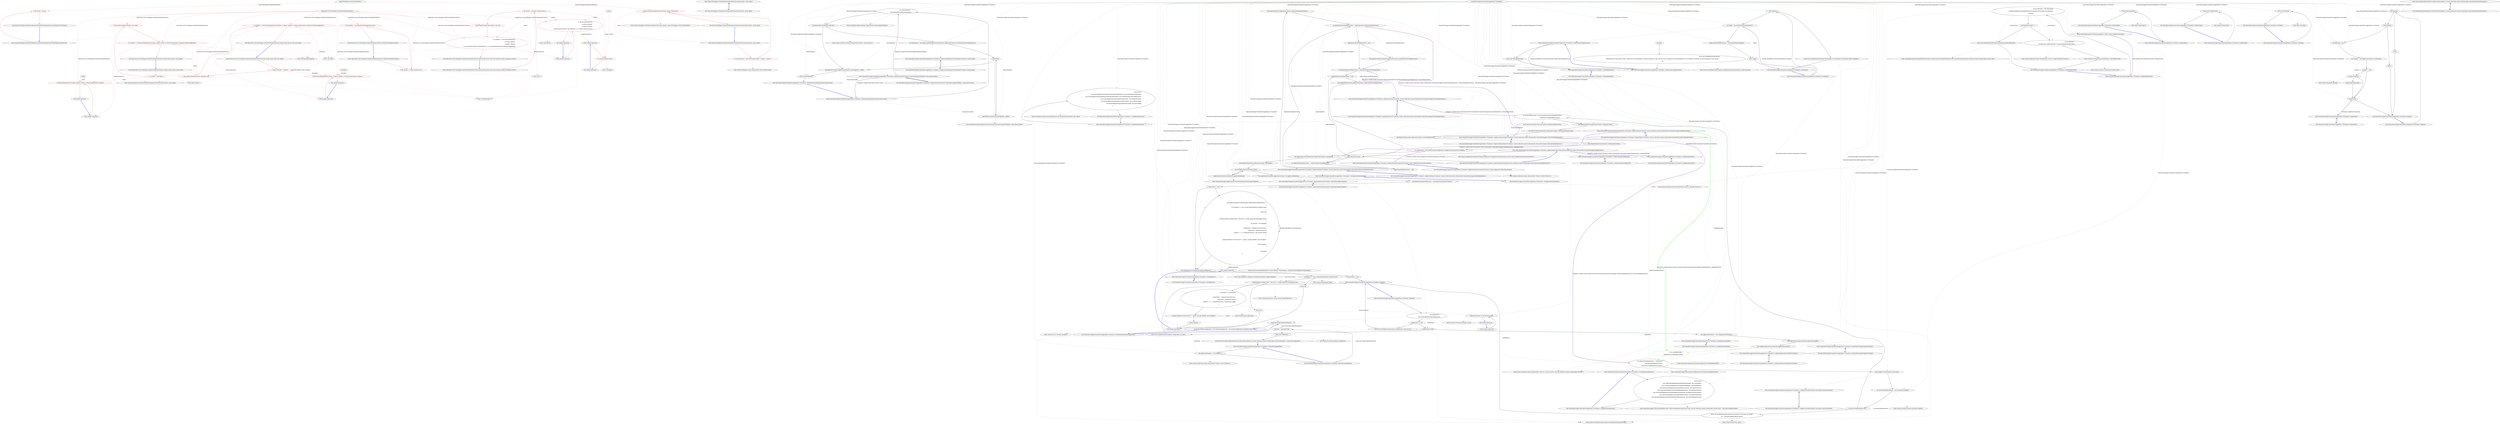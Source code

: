digraph  {
n9 [label="Nancy.ViewEngines.DefaultViewRenderer", span=""];
n0 [cluster="Nancy.ViewEngines.DefaultViewRenderer.DefaultViewRenderer(Nancy.ViewEngines.IViewFactory)", label="Entry Nancy.ViewEngines.DefaultViewRenderer.DefaultViewRenderer(Nancy.ViewEngines.IViewFactory)", span="14-14"];
n1 [cluster="Nancy.ViewEngines.DefaultViewRenderer.DefaultViewRenderer(Nancy.ViewEngines.IViewFactory)", color=red, community=0, label="0: this.factory = factory", span="16-16"];
n2 [cluster="Nancy.ViewEngines.DefaultViewRenderer.DefaultViewRenderer(Nancy.ViewEngines.IViewFactory)", label="Exit Nancy.ViewEngines.DefaultViewRenderer.DefaultViewRenderer(Nancy.ViewEngines.IViewFactory)", span="14-14"];
n3 [cluster="Nancy.ViewEngines.DefaultViewRenderer.RenderView(Nancy.NancyContext, string, object)", label="Entry Nancy.ViewEngines.DefaultViewRenderer.RenderView(Nancy.NancyContext, string, object)", span="26-26"];
n4 [cluster="Nancy.ViewEngines.DefaultViewRenderer.RenderView(Nancy.NancyContext, string, object)", color=red, community=0, label="0: var viewContext = new ViewLocationContext { Context = context }", span="28-28"];
n5 [cluster="Nancy.ViewEngines.DefaultViewRenderer.RenderView(Nancy.NancyContext, string, object)", color=red, community=0, label="0: return this.factory.RenderView(viewName, model, viewContext);", span="30-30"];
n7 [cluster="Nancy.ViewEngines.ViewLocationContext.ViewLocationContext()", label="Entry Nancy.ViewEngines.ViewLocationContext.ViewLocationContext()", span="5-5"];
n6 [cluster="Nancy.ViewEngines.DefaultViewRenderer.RenderView(Nancy.NancyContext, string, object)", label="Exit Nancy.ViewEngines.DefaultViewRenderer.RenderView(Nancy.NancyContext, string, object)", span="26-26"];
n8 [cluster="Nancy.ViewEngines.IViewFactory.RenderView(string, dynamic, Nancy.ViewEngines.ViewLocationContext)", label="Entry Nancy.ViewEngines.IViewFactory.RenderView(string, dynamic, Nancy.ViewEngines.ViewLocationContext)", span="14-14"];
m0_0 [cluster="Nancy.Tests.Unit.ViewEngines.DefaultViewRendererFixture.DefaultViewRendererFixture()", file="DefaultViewRendererFixture.cs", label="Entry Nancy.Tests.Unit.ViewEngines.DefaultViewRendererFixture.DefaultViewRendererFixture()", span="13-13"];
m0_1 [cluster="Nancy.Tests.Unit.ViewEngines.DefaultViewRendererFixture.DefaultViewRendererFixture()", color=red, community=0, file="DefaultViewRendererFixture.cs", label="0: this.factory = A.Fake<IViewFactory>()", span="15-15"];
m0_2 [cluster="Nancy.Tests.Unit.ViewEngines.DefaultViewRendererFixture.DefaultViewRendererFixture()", color=red, community=0, file="DefaultViewRendererFixture.cs", label="1: this.renderer = new DefaultViewRenderer(this.factory)", span="16-16"];
m0_3 [cluster="Nancy.Tests.Unit.ViewEngines.DefaultViewRendererFixture.DefaultViewRendererFixture()", file="DefaultViewRendererFixture.cs", label="Exit Nancy.Tests.Unit.ViewEngines.DefaultViewRendererFixture.DefaultViewRendererFixture()", span="13-13"];
m0_4 [cluster="Unk.>", file="DefaultViewRendererFixture.cs", label="Entry Unk.>", span=""];
m0_17 [cluster="Unk.Matches", file="DefaultViewRendererFixture.cs", label="Entry Unk.Matches", span=""];
m0_22 [cluster="Nancy.Tests.Unit.ViewEngines.DefaultViewRendererFixture.Should_invoke_factory_with_view_name()", file="DefaultViewRendererFixture.cs", label="Entry Nancy.Tests.Unit.ViewEngines.DefaultViewRendererFixture.Should_invoke_factory_with_view_name()", span="36-36"];
m0_23 [cluster="Nancy.Tests.Unit.ViewEngines.DefaultViewRendererFixture.Should_invoke_factory_with_view_name()", color=red, community=0, file="DefaultViewRendererFixture.cs", label="1: string viewName = ''theview''", span="39-39"];
m0_24 [cluster="Nancy.Tests.Unit.ViewEngines.DefaultViewRendererFixture.Should_invoke_factory_with_view_name()", color=red, community=0, file="DefaultViewRendererFixture.cs", label="1: this.renderer.RenderView(null, viewName, null)", span="42-42"];
m0_25 [cluster="Nancy.Tests.Unit.ViewEngines.DefaultViewRendererFixture.Should_invoke_factory_with_view_name()", color=red, community=0, file="DefaultViewRendererFixture.cs", label="0: A.CallTo(() => this.factory.RenderView(viewName, A<object>.Ignored, A<ViewLocationContext>.Ignored)).MustHaveHappened()", span="45-45"];
m0_26 [cluster="Nancy.Tests.Unit.ViewEngines.DefaultViewRendererFixture.Should_invoke_factory_with_view_name()", file="DefaultViewRendererFixture.cs", label="Exit Nancy.Tests.Unit.ViewEngines.DefaultViewRendererFixture.Should_invoke_factory_with_view_name()", span="36-36"];
m0_36 [cluster="object.Object()", file="DefaultViewRendererFixture.cs", label="Entry object.Object()", span="0-0"];
m0_13 [cluster="Unk.MustHaveHappened", file="DefaultViewRendererFixture.cs", label="Entry Unk.MustHaveHappened", span=""];
m0_31 [cluster="Nancy.Tests.Unit.ViewEngines.DefaultViewRendererFixture.Should_invoke_factory_with_model()", file="DefaultViewRendererFixture.cs", label="Entry Nancy.Tests.Unit.ViewEngines.DefaultViewRendererFixture.Should_invoke_factory_with_model()", span="49-49"];
m0_32 [cluster="Nancy.Tests.Unit.ViewEngines.DefaultViewRendererFixture.Should_invoke_factory_with_model()", color=red, community=0, file="DefaultViewRendererFixture.cs", label="1: var model = new object()", span="52-52"];
m0_33 [cluster="Nancy.Tests.Unit.ViewEngines.DefaultViewRendererFixture.Should_invoke_factory_with_model()", color=red, community=0, file="DefaultViewRendererFixture.cs", label="0: this.renderer.RenderView(null, null, model)", span="55-55"];
m0_34 [cluster="Nancy.Tests.Unit.ViewEngines.DefaultViewRendererFixture.Should_invoke_factory_with_model()", color=red, community=0, file="DefaultViewRendererFixture.cs", label="0: A.CallTo(() => this.factory.RenderView(A<string>.Ignored, model, A<ViewLocationContext>.Ignored)).MustHaveHappened()", span="58-58"];
m0_35 [cluster="Nancy.Tests.Unit.ViewEngines.DefaultViewRendererFixture.Should_invoke_factory_with_model()", file="DefaultViewRendererFixture.cs", label="Exit Nancy.Tests.Unit.ViewEngines.DefaultViewRendererFixture.Should_invoke_factory_with_model()", span="49-49"];
m0_12 [cluster="Unk.CallTo", file="DefaultViewRendererFixture.cs", label="Entry Unk.CallTo", span=""];
m0_27 [cluster="Nancy.ViewEngines.DefaultViewRenderer.RenderView(Nancy.NancyContext, string, object)", file="DefaultViewRendererFixture.cs", label="Entry Nancy.ViewEngines.DefaultViewRenderer.RenderView(Nancy.NancyContext, string, object)", span="26-26"];
m0_11 [cluster="Unk.RenderView", file="DefaultViewRendererFixture.cs", label="Entry Unk.RenderView", span=""];
m0_37 [cluster="lambda expression", file="DefaultViewRendererFixture.cs", label="Entry lambda expression", span="58-58"];
m0_15 [cluster="lambda expression", color=red, community=1, file="DefaultViewRendererFixture.cs", label="0: this.factory.RenderView(\r\n                A<string>.Ignored, \r\n                A<object>.Ignored,\r\n                A<ViewLocationContext>.That.Matches(x => x.Context.Equals(context)))", span="29-32"];
m0_19 [cluster="lambda expression", color=red, community=0, file="DefaultViewRendererFixture.cs", label="0: x.Context.Equals(context)", span="32-32"];
m0_14 [cluster="lambda expression", file="DefaultViewRendererFixture.cs", label="Entry lambda expression", span="29-32"];
m0_16 [cluster="lambda expression", file="DefaultViewRendererFixture.cs", label="Exit lambda expression", span="29-32"];
m0_18 [cluster="lambda expression", file="DefaultViewRendererFixture.cs", label="Entry lambda expression", span="32-32"];
m0_20 [cluster="lambda expression", file="DefaultViewRendererFixture.cs", label="Exit lambda expression", span="32-32"];
m0_29 [cluster="lambda expression", color=red, community=0, file="DefaultViewRendererFixture.cs", label="0: this.factory.RenderView(viewName, A<object>.Ignored, A<ViewLocationContext>.Ignored)", span="45-45"];
m0_28 [cluster="lambda expression", file="DefaultViewRendererFixture.cs", label="Entry lambda expression", span="45-45"];
m0_30 [cluster="lambda expression", file="DefaultViewRendererFixture.cs", label="Exit lambda expression", span="45-45"];
m0_38 [cluster="lambda expression", color=red, community=0, file="DefaultViewRendererFixture.cs", label="1: this.factory.RenderView(A<string>.Ignored, model, A<ViewLocationContext>.Ignored)", span="58-58"];
m0_39 [cluster="lambda expression", file="DefaultViewRendererFixture.cs", label="Exit lambda expression", span="58-58"];
m0_21 [cluster="Unk.Equals", file="DefaultViewRendererFixture.cs", label="Entry Unk.Equals", span=""];
m0_6 [cluster="Nancy.Tests.Unit.ViewEngines.DefaultViewRendererFixture.Should_invoke_factory_with_view_location_context_containing_context()", file="DefaultViewRendererFixture.cs", label="Entry Nancy.Tests.Unit.ViewEngines.DefaultViewRendererFixture.Should_invoke_factory_with_view_location_context_containing_context()", span="20-20"];
m0_7 [cluster="Nancy.Tests.Unit.ViewEngines.DefaultViewRendererFixture.Should_invoke_factory_with_view_location_context_containing_context()", color=red, community=0, file="DefaultViewRendererFixture.cs", label="1: var context = A.Dummy<NancyContext>()", span="23-23"];
m0_8 [cluster="Nancy.Tests.Unit.ViewEngines.DefaultViewRendererFixture.Should_invoke_factory_with_view_location_context_containing_context()", color=red, community=0, file="DefaultViewRendererFixture.cs", label="0: this.renderer.RenderView(context, null, null)", span="26-26"];
m0_9 [cluster="Nancy.Tests.Unit.ViewEngines.DefaultViewRendererFixture.Should_invoke_factory_with_view_location_context_containing_context()", color=red, community=1, file="DefaultViewRendererFixture.cs", label="0: A.CallTo(() => this.factory.RenderView(\r\n                A<string>.Ignored, \r\n                A<object>.Ignored,\r\n                A<ViewLocationContext>.That.Matches(x => x.Context.Equals(context)))).MustHaveHappened()", span="29-32"];
m0_10 [cluster="Nancy.Tests.Unit.ViewEngines.DefaultViewRendererFixture.Should_invoke_factory_with_view_location_context_containing_context()", file="DefaultViewRendererFixture.cs", label="Exit Nancy.Tests.Unit.ViewEngines.DefaultViewRendererFixture.Should_invoke_factory_with_view_location_context_containing_context()", span="20-20"];
m0_40 [file="DefaultViewRendererFixture.cs", label="Nancy.Tests.Unit.ViewEngines.DefaultViewRendererFixture", span=""];
m0_41 [file="DefaultViewRendererFixture.cs", label=context, span=""];
m0_42 [file="DefaultViewRendererFixture.cs", label=viewName, span=""];
m0_43 [file="DefaultViewRendererFixture.cs", label=model, span=""];
m1_0 [cluster="Nancy.ViewEngines.IViewRenderer.RenderView(Nancy.NancyContext, string, object)", file="IViewRenderer.cs", label="Entry Nancy.ViewEngines.IViewRenderer.RenderView(Nancy.NancyContext, string, object)", span="15-15"];
m1_1 [cluster="Nancy.ViewEngines.IViewRenderer.RenderView(Nancy.NancyContext, string, object)", file="IViewRenderer.cs", label="Exit Nancy.ViewEngines.IViewRenderer.RenderView(Nancy.NancyContext, string, object)", span="15-15"];
m2_143 [cluster="Nancy.Bootstrapper.Pipelines.Pipelines(Nancy.Bootstrapper.IPipelines)", file="NancyBootstrapperBase.cs", label="Entry Nancy.Bootstrapper.Pipelines.Pipelines(Nancy.Bootstrapper.IPipelines)", span="23-23"];
m2_66 [cluster="Nancy.Bootstrapper.NancyBootstrapperBase<TContainer>.GetApplicationStartupTasks()", file="NancyBootstrapperBase.cs", label="Entry Nancy.Bootstrapper.NancyBootstrapperBase<TContainer>.GetApplicationStartupTasks()", span="355-355"];
m2_94 [cluster="Nancy.Bootstrapper.NancyBootstrapperBase<TContainer>.GetApplicationStartupTasks()", file="NancyBootstrapperBase.cs", label="Exit Nancy.Bootstrapper.NancyBootstrapperBase<TContainer>.GetApplicationStartupTasks()", span="355-355"];
m2_59 [cluster="Nancy.Bootstrapper.NancyBootstrapperBase<TContainer>.RegisterInstances(TContainer, System.Collections.Generic.IEnumerable<Nancy.Bootstrapper.InstanceRegistration>)", file="NancyBootstrapperBase.cs", label="Entry Nancy.Bootstrapper.NancyBootstrapperBase<TContainer>.RegisterInstances(TContainer, System.Collections.Generic.IEnumerable<Nancy.Bootstrapper.InstanceRegistration>)", span="602-602"];
m2_164 [cluster="Nancy.Bootstrapper.NancyBootstrapperBase<TContainer>.RegisterInstances(TContainer, System.Collections.Generic.IEnumerable<Nancy.Bootstrapper.InstanceRegistration>)", file="NancyBootstrapperBase.cs", label="Exit Nancy.Bootstrapper.NancyBootstrapperBase<TContainer>.RegisterInstances(TContainer, System.Collections.Generic.IEnumerable<Nancy.Bootstrapper.InstanceRegistration>)", span="602-602"];
m2_146 [cluster="Nancy.Bootstrapper.NancyBootstrapperBase<TContainer>.RequestStartup(TContainer, Nancy.Bootstrapper.IPipelines, Nancy.NancyContext)", file="NancyBootstrapperBase.cs", label="Entry Nancy.Bootstrapper.NancyBootstrapperBase<TContainer>.RequestStartup(TContainer, Nancy.Bootstrapper.IPipelines, Nancy.NancyContext)", span="520-520"];
m2_152 [cluster="Nancy.Bootstrapper.NancyBootstrapperBase<TContainer>.RequestStartup(TContainer, Nancy.Bootstrapper.IPipelines, Nancy.NancyContext)", file="NancyBootstrapperBase.cs", label="Exit Nancy.Bootstrapper.NancyBootstrapperBase<TContainer>.RequestStartup(TContainer, Nancy.Bootstrapper.IPipelines, Nancy.NancyContext)", span="520-520"];
m2_65 [cluster="Nancy.Bootstrapper.NancyBootstrapperBase<TContainer>.RegisterModules(TContainer, System.Collections.Generic.IEnumerable<Nancy.Bootstrapper.ModuleRegistration>)", file="NancyBootstrapperBase.cs", label="Entry Nancy.Bootstrapper.NancyBootstrapperBase<TContainer>.RegisterModules(TContainer, System.Collections.Generic.IEnumerable<Nancy.Bootstrapper.ModuleRegistration>)", span="595-595"];
m2_163 [cluster="Nancy.Bootstrapper.NancyBootstrapperBase<TContainer>.RegisterModules(TContainer, System.Collections.Generic.IEnumerable<Nancy.Bootstrapper.ModuleRegistration>)", file="NancyBootstrapperBase.cs", label="Exit Nancy.Bootstrapper.NancyBootstrapperBase<TContainer>.RegisterModules(TContainer, System.Collections.Generic.IEnumerable<Nancy.Bootstrapper.ModuleRegistration>)", span="595-595"];
m2_133 [cluster="object.GetHashCode()", file="NancyBootstrapperBase.cs", label="Entry object.GetHashCode()", span="0-0"];
m2_62 [cluster="Nancy.Bootstrapper.NancyBootstrapperBase<TContainer>.GetEnvironmentConfigurator()", file="NancyBootstrapperBase.cs", label="Entry Nancy.Bootstrapper.NancyBootstrapperBase<TContainer>.GetEnvironmentConfigurator()", span="343-343"];
m2_92 [cluster="Nancy.Bootstrapper.NancyBootstrapperBase<TContainer>.GetEnvironmentConfigurator()", file="NancyBootstrapperBase.cs", label="Exit Nancy.Bootstrapper.NancyBootstrapperBase<TContainer>.GetEnvironmentConfigurator()", span="343-343"];
m2_129 [cluster="object.Equals(object)", file="NancyBootstrapperBase.cs", label="Entry object.Equals(object)", span="0-0"];
m2_46 [cluster="Nancy.Bootstrapper.NancyBootstrapperBase<TContainer>.RegisterBootstrapperTypes(TContainer)", file="NancyBootstrapperBase.cs", label="Entry Nancy.Bootstrapper.NancyBootstrapperBase<TContainer>.RegisterBootstrapperTypes(TContainer)", span="573-573"];
m2_160 [cluster="Nancy.Bootstrapper.NancyBootstrapperBase<TContainer>.RegisterBootstrapperTypes(TContainer)", file="NancyBootstrapperBase.cs", label="Exit Nancy.Bootstrapper.NancyBootstrapperBase<TContainer>.RegisterBootstrapperTypes(TContainer)", span="573-573"];
m2_68 [cluster="Nancy.Bootstrapper.IApplicationStartup.Initialize(Nancy.Bootstrapper.IPipelines)", file="NancyBootstrapperBase.cs", label="Entry Nancy.Bootstrapper.IApplicationStartup.Initialize(Nancy.Bootstrapper.IPipelines)", span="11-11"];
m2_150 [cluster="object.ToString()", file="NancyBootstrapperBase.cs", label="Entry object.ToString()", span="0-0"];
m2_197 [cluster="System.Activator.CreateInstance(System.Type)", file="NancyBootstrapperBase.cs", label="Entry System.Activator.CreateInstance(System.Type)", span="0-0"];
m2_56 [cluster="Nancy.Bootstrapper.NancyBootstrapperBase<TContainer>.GetAdditionalInstances()", file="NancyBootstrapperBase.cs", label="Entry Nancy.Bootstrapper.NancyBootstrapperBase<TContainer>.GetAdditionalInstances()", span="609-609"];
m2_165 [cluster="Nancy.Bootstrapper.NancyBootstrapperBase<TContainer>.GetAdditionalInstances()", file="NancyBootstrapperBase.cs", label="return new[] {\r\n                new InstanceRegistration(typeof(CryptographyConfiguration), this.CryptographyConfiguration),\r\n                new InstanceRegistration(typeof(NancyInternalConfiguration), this.GetInitializedInternalConfiguration()),\r\n                new InstanceRegistration(typeof(IRootPathProvider), this.RootPathProvider),\r\n                new InstanceRegistration(typeof(IAssemblyCatalog), this.AssemblyCatalog),\r\n                new InstanceRegistration(typeof(ITypeCatalog), this.TypeCatalog),\r\n            };", span="611-617"];
m2_166 [cluster="Nancy.Bootstrapper.NancyBootstrapperBase<TContainer>.GetAdditionalInstances()", file="NancyBootstrapperBase.cs", label="Exit Nancy.Bootstrapper.NancyBootstrapperBase<TContainer>.GetAdditionalInstances()", span="609-609"];
m2_187 [cluster="Nancy.Bootstrapper.NancyBootstrapperBase<TContainer>.GetRootPathProvider()", file="NancyBootstrapperBase.cs", label="Entry Nancy.Bootstrapper.NancyBootstrapperBase<TContainer>.GetRootPathProvider()", span="683-683"];
m2_188 [cluster="Nancy.Bootstrapper.NancyBootstrapperBase<TContainer>.GetRootPathProvider()", file="NancyBootstrapperBase.cs", label="var providerTypes = this.TypeCatalog\r\n                .GetTypesAssignableTo<IRootPathProvider>(TypeResolveStrategies.ExcludeNancy)\r\n                .ToArray()", span="685-687"];
m2_189 [cluster="Nancy.Bootstrapper.NancyBootstrapperBase<TContainer>.GetRootPathProvider()", file="NancyBootstrapperBase.cs", label="providerTypes.Length > 1", span="689-689"];
m2_190 [cluster="Nancy.Bootstrapper.NancyBootstrapperBase<TContainer>.GetRootPathProvider()", file="NancyBootstrapperBase.cs", label="throw new MultipleRootPathProvidersLocatedException(providerTypes);", span="691-691"];
m2_191 [cluster="Nancy.Bootstrapper.NancyBootstrapperBase<TContainer>.GetRootPathProvider()", file="NancyBootstrapperBase.cs", label="var providerType =\r\n                providerTypes.SingleOrDefault() ?? typeof(DefaultRootPathProvider)", span="694-695"];
m2_192 [cluster="Nancy.Bootstrapper.NancyBootstrapperBase<TContainer>.GetRootPathProvider()", file="NancyBootstrapperBase.cs", label="return Activator.CreateInstance(providerType) as IRootPathProvider;", span="697-697"];
m2_193 [cluster="Nancy.Bootstrapper.NancyBootstrapperBase<TContainer>.GetRootPathProvider()", file="NancyBootstrapperBase.cs", label="Exit Nancy.Bootstrapper.NancyBootstrapperBase<TContainer>.GetRootPathProvider()", span="683-683"];
m2_126 [cluster="Nancy.Bootstrapper.NancyBootstrapperBase<TContainer>.Equals(object)", file="NancyBootstrapperBase.cs", label="Entry Nancy.Bootstrapper.NancyBootstrapperBase<TContainer>.Equals(object)", span="453-453"];
m2_127 [cluster="Nancy.Bootstrapper.NancyBootstrapperBase<TContainer>.Equals(object)", file="NancyBootstrapperBase.cs", label="return base.Equals(obj);", span="455-455"];
m2_128 [cluster="Nancy.Bootstrapper.NancyBootstrapperBase<TContainer>.Equals(object)", file="NancyBootstrapperBase.cs", label="Exit Nancy.Bootstrapper.NancyBootstrapperBase<TContainer>.Equals(object)", span="453-453"];
m2_125 [cluster="Nancy.Bootstrapper.NancyBootstrapperBase<TContainer>.Dispose(bool)", file="NancyBootstrapperBase.cs", label="Entry Nancy.Bootstrapper.NancyBootstrapperBase<TContainer>.Dispose(bool)", span="544-544"];
m2_155 [cluster="Nancy.Bootstrapper.NancyBootstrapperBase<TContainer>.Dispose(bool)", file="NancyBootstrapperBase.cs", label="Exit Nancy.Bootstrapper.NancyBootstrapperBase<TContainer>.Dispose(bool)", span="544-544"];
m2_54 [cluster="string.Format(string, object)", file="NancyBootstrapperBase.cs", label="Entry string.Format(string, object)", span="0-0"];
m2_95 [cluster="Nancy.Bootstrapper.NancyBootstrapperBase<TContainer>.RegisterAndGetRequestStartupTasks(TContainer, System.Type[])", file="NancyBootstrapperBase.cs", label="Entry Nancy.Bootstrapper.NancyBootstrapperBase<TContainer>.RegisterAndGetRequestStartupTasks(TContainer, System.Type[])", span="363-363"];
m2_96 [cluster="Nancy.Bootstrapper.NancyBootstrapperBase<TContainer>.RegisterAndGetRequestStartupTasks(TContainer, System.Type[])", file="NancyBootstrapperBase.cs", label="Exit Nancy.Bootstrapper.NancyBootstrapperBase<TContainer>.RegisterAndGetRequestStartupTasks(TContainer, System.Type[])", span="363-363"];
m2_49 [cluster="Nancy.Bootstrapper.NancyInternalConfiguration.GetCollectionTypeRegistrations()", file="NancyBootstrapperBase.cs", label="Entry Nancy.Bootstrapper.NancyInternalConfiguration.GetCollectionTypeRegistrations()", span="406-406"];
m2_64 [cluster="Nancy.Bootstrapper.NancyBootstrapperBase<TContainer>.RegisterNancyEnvironment(TContainer, Nancy.Configuration.INancyEnvironment)", file="NancyBootstrapperBase.cs", label="Entry Nancy.Bootstrapper.NancyBootstrapperBase<TContainer>.RegisterNancyEnvironment(TContainer, Nancy.Configuration.INancyEnvironment)", span="565-565"];
m2_159 [cluster="Nancy.Bootstrapper.NancyBootstrapperBase<TContainer>.RegisterNancyEnvironment(TContainer, Nancy.Configuration.INancyEnvironment)", file="NancyBootstrapperBase.cs", label="Exit Nancy.Bootstrapper.NancyBootstrapperBase<TContainer>.RegisterNancyEnvironment(TContainer, Nancy.Configuration.INancyEnvironment)", span="565-565"];
m2_71 [cluster="Nancy.AsyncNamedPipelineBase<TAsyncDelegate, TSyncDelegate>.AddItemToStartOfPipeline(TSyncDelegate)", file="NancyBootstrapperBase.cs", label="Entry Nancy.AsyncNamedPipelineBase<TAsyncDelegate, TSyncDelegate>.AddItemToStartOfPipeline(TSyncDelegate)", span="64-64"];
m2_55 [cluster="Nancy.Conventions.NancyConventions.GetInstanceRegistrations()", file="NancyBootstrapperBase.cs", label="Entry Nancy.Conventions.NancyConventions.GetInstanceRegistrations()", span="72-72"];
m2_145 [cluster="Nancy.Bootstrapper.IRequestStartup.Initialize(Nancy.Bootstrapper.IPipelines, Nancy.NancyContext)", file="NancyBootstrapperBase.cs", label="Entry Nancy.Bootstrapper.IRequestStartup.Initialize(Nancy.Bootstrapper.IPipelines, Nancy.NancyContext)", span="12-12"];
m2_48 [cluster="Nancy.Bootstrapper.NancyInternalConfiguration.GetTypeRegistrations()", file="NancyBootstrapperBase.cs", label="Entry Nancy.Bootstrapper.NancyInternalConfiguration.GetTypeRegistrations()", span="356-356"];
m2_7 [cluster="Nancy.Tests.Fakes.FakeRoute.FakeRoute()", file="NancyBootstrapperBase.cs", label="Entry Nancy.Tests.Fakes.FakeRoute.FakeRoute()", span="8-8"];
m2_47 [cluster="Nancy.Bootstrapper.NancyBootstrapperBase<TContainer>.ConfigureApplicationContainer(TContainer)", file="NancyBootstrapperBase.cs", label="Entry Nancy.Bootstrapper.NancyBootstrapperBase<TContainer>.ConfigureApplicationContainer(TContainer)", span="528-528"];
m2_153 [cluster="Nancy.Bootstrapper.NancyBootstrapperBase<TContainer>.ConfigureApplicationContainer(TContainer)", file="NancyBootstrapperBase.cs", label="Exit Nancy.Bootstrapper.NancyBootstrapperBase<TContainer>.ConfigureApplicationContainer(TContainer)", span="528-528"];
m2_11 [cluster="System.Func<T, TResult>.Invoke(T)", file="NancyBootstrapperBase.cs", label="Entry System.Func<T, TResult>.Invoke(T)", span="0-0"];
m2_3 [cluster="Nancy.Tests.Fakes.FakeRouteResolver.GetRoute(Nancy.IRequest, System.Collections.Generic.IEnumerable<Nancy.ModuleMeta>, Nancy.INancyApplication)", file="NancyBootstrapperBase.cs", label="this.Path = description.Path", span="14-14"];
m2_61 [cluster="Nancy.Bootstrapper.NancyBootstrapperBase<TContainer>.RegisterRegistrationTasks(System.Collections.Generic.IEnumerable<Nancy.Bootstrapper.IRegistrations>)", file="NancyBootstrapperBase.cs", label="Entry Nancy.Bootstrapper.NancyBootstrapperBase<TContainer>.RegisterRegistrationTasks(System.Collections.Generic.IEnumerable<Nancy.Bootstrapper.IRegistrations>)", span="656-656"];
m2_179 [cluster="Nancy.Bootstrapper.NancyBootstrapperBase<TContainer>.RegisterRegistrationTasks(System.Collections.Generic.IEnumerable<Nancy.Bootstrapper.IRegistrations>)", file="NancyBootstrapperBase.cs", label="this.RegisterTypes(this.ApplicationContainer, applicationTypeRegistrations)", span="664-664"];
m2_177 [cluster="Nancy.Bootstrapper.NancyBootstrapperBase<TContainer>.RegisterRegistrationTasks(System.Collections.Generic.IEnumerable<Nancy.Bootstrapper.IRegistrations>)", file="NancyBootstrapperBase.cs", label="var applicationTypeRegistrations = registrationTask.TypeRegistrations", span="660-660"];
m2_182 [cluster="Nancy.Bootstrapper.NancyBootstrapperBase<TContainer>.RegisterRegistrationTasks(System.Collections.Generic.IEnumerable<Nancy.Bootstrapper.IRegistrations>)", file="NancyBootstrapperBase.cs", label="this.RegisterCollectionTypes(this.ApplicationContainer, applicationCollectionRegistrations)", span="671-671"];
m2_185 [cluster="Nancy.Bootstrapper.NancyBootstrapperBase<TContainer>.RegisterRegistrationTasks(System.Collections.Generic.IEnumerable<Nancy.Bootstrapper.IRegistrations>)", file="NancyBootstrapperBase.cs", label="this.RegisterInstances(this.ApplicationContainer, applicationInstanceRegistrations)", span="678-678"];
m2_178 [cluster="Nancy.Bootstrapper.NancyBootstrapperBase<TContainer>.RegisterRegistrationTasks(System.Collections.Generic.IEnumerable<Nancy.Bootstrapper.IRegistrations>)", file="NancyBootstrapperBase.cs", label="applicationTypeRegistrations != null", span="662-662"];
m2_180 [cluster="Nancy.Bootstrapper.NancyBootstrapperBase<TContainer>.RegisterRegistrationTasks(System.Collections.Generic.IEnumerable<Nancy.Bootstrapper.IRegistrations>)", file="NancyBootstrapperBase.cs", label="var applicationCollectionRegistrations = registrationTask.CollectionTypeRegistrations", span="667-667"];
m2_176 [cluster="Nancy.Bootstrapper.NancyBootstrapperBase<TContainer>.RegisterRegistrationTasks(System.Collections.Generic.IEnumerable<Nancy.Bootstrapper.IRegistrations>)", file="NancyBootstrapperBase.cs", label="registrationTasks.ToList()", span="658-658"];
m2_181 [cluster="Nancy.Bootstrapper.NancyBootstrapperBase<TContainer>.RegisterRegistrationTasks(System.Collections.Generic.IEnumerable<Nancy.Bootstrapper.IRegistrations>)", file="NancyBootstrapperBase.cs", label="applicationCollectionRegistrations != null", span="669-669"];
m2_183 [cluster="Nancy.Bootstrapper.NancyBootstrapperBase<TContainer>.RegisterRegistrationTasks(System.Collections.Generic.IEnumerable<Nancy.Bootstrapper.IRegistrations>)", file="NancyBootstrapperBase.cs", label="var applicationInstanceRegistrations = registrationTask.InstanceRegistrations", span="674-674"];
m2_184 [cluster="Nancy.Bootstrapper.NancyBootstrapperBase<TContainer>.RegisterRegistrationTasks(System.Collections.Generic.IEnumerable<Nancy.Bootstrapper.IRegistrations>)", file="NancyBootstrapperBase.cs", label="applicationInstanceRegistrations != null", span="676-676"];
m2_186 [cluster="Nancy.Bootstrapper.NancyBootstrapperBase<TContainer>.RegisterRegistrationTasks(System.Collections.Generic.IEnumerable<Nancy.Bootstrapper.IRegistrations>)", file="NancyBootstrapperBase.cs", label="Exit Nancy.Bootstrapper.NancyBootstrapperBase<TContainer>.RegisterRegistrationTasks(System.Collections.Generic.IEnumerable<Nancy.Bootstrapper.IRegistrations>)", span="656-656"];
m2_144 [cluster="System.Collections.Generic.IEnumerable<TSource>.Any<TSource>()", file="NancyBootstrapperBase.cs", label="Entry System.Collections.Generic.IEnumerable<TSource>.Any<TSource>()", span="0-0"];
m2_89 [cluster="System.IO.Stream.Write(byte[], int, int)", file="NancyBootstrapperBase.cs", label="Entry System.IO.Stream.Write(byte[], int, int)", span="0-0"];
m2_53 [cluster="Nancy.Conventions.NancyConventions.Validate()", file="NancyBootstrapperBase.cs", label="Entry Nancy.Conventions.NancyConventions.Validate()", span="54-54"];
m2_134 [cluster="Nancy.Bootstrapper.NancyBootstrapperBase<TContainer>.InitializeRequestPipelines(Nancy.NancyContext)", file="NancyBootstrapperBase.cs", label="Entry Nancy.Bootstrapper.NancyBootstrapperBase<TContainer>.InitializeRequestPipelines(Nancy.NancyContext)", span="472-472"];
m2_135 [cluster="Nancy.Bootstrapper.NancyBootstrapperBase<TContainer>.InitializeRequestPipelines(Nancy.NancyContext)", file="NancyBootstrapperBase.cs", label="var requestPipelines =\r\n                new Pipelines(this.ApplicationPipelines)", span="474-475"];
m2_136 [cluster="Nancy.Bootstrapper.NancyBootstrapperBase<TContainer>.InitializeRequestPipelines(Nancy.NancyContext)", file="NancyBootstrapperBase.cs", label="this.RequestStartupTaskTypeCache.Any()", span="477-477"];
m2_137 [cluster="Nancy.Bootstrapper.NancyBootstrapperBase<TContainer>.InitializeRequestPipelines(Nancy.NancyContext)", file="NancyBootstrapperBase.cs", label="var startupTasks = this.RegisterAndGetRequestStartupTasks(this.ApplicationContainer, this.RequestStartupTaskTypeCache)", span="479-479"];
m2_140 [cluster="Nancy.Bootstrapper.NancyBootstrapperBase<TContainer>.InitializeRequestPipelines(Nancy.NancyContext)", file="NancyBootstrapperBase.cs", label="this.RequestStartup(this.ApplicationContainer, requestPipelines, context)", span="487-487"];
m2_139 [cluster="Nancy.Bootstrapper.NancyBootstrapperBase<TContainer>.InitializeRequestPipelines(Nancy.NancyContext)", file="NancyBootstrapperBase.cs", label="requestStartup.Initialize(requestPipelines, context)", span="483-483"];
m2_141 [cluster="Nancy.Bootstrapper.NancyBootstrapperBase<TContainer>.InitializeRequestPipelines(Nancy.NancyContext)", file="NancyBootstrapperBase.cs", label="return requestPipelines;", span="489-489"];
m2_138 [cluster="Nancy.Bootstrapper.NancyBootstrapperBase<TContainer>.InitializeRequestPipelines(Nancy.NancyContext)", file="NancyBootstrapperBase.cs", label=startupTasks, span="481-481"];
m2_142 [cluster="Nancy.Bootstrapper.NancyBootstrapperBase<TContainer>.InitializeRequestPipelines(Nancy.NancyContext)", file="NancyBootstrapperBase.cs", label="Exit Nancy.Bootstrapper.NancyBootstrapperBase<TContainer>.InitializeRequestPipelines(Nancy.NancyContext)", span="472-472"];
m2_44 [cluster="System.InvalidOperationException.InvalidOperationException(string)", file="NancyBootstrapperBase.cs", label="Entry System.InvalidOperationException.InvalidOperationException(string)", span="0-0"];
m2_52 [cluster="Nancy.Bootstrapper.NancyBootstrapperBase<TContainer>.ConfigureConventions(Nancy.Conventions.NancyConventions)", file="NancyBootstrapperBase.cs", label="Entry Nancy.Bootstrapper.NancyBootstrapperBase<TContainer>.ConfigureConventions(Nancy.Conventions.NancyConventions)", span="536-536"];
m2_154 [cluster="Nancy.Bootstrapper.NancyBootstrapperBase<TContainer>.ConfigureConventions(Nancy.Conventions.NancyConventions)", file="NancyBootstrapperBase.cs", label="Exit Nancy.Bootstrapper.NancyBootstrapperBase<TContainer>.ConfigureConventions(Nancy.Conventions.NancyConventions)", span="536-536"];
m2_130 [cluster="Nancy.Bootstrapper.NancyBootstrapperBase<TContainer>.GetHashCode()", file="NancyBootstrapperBase.cs", label="Entry Nancy.Bootstrapper.NancyBootstrapperBase<TContainer>.GetHashCode()", span="462-462"];
m2_131 [cluster="Nancy.Bootstrapper.NancyBootstrapperBase<TContainer>.GetHashCode()", file="NancyBootstrapperBase.cs", label="return base.GetHashCode();", span="464-464"];
m2_132 [cluster="Nancy.Bootstrapper.NancyBootstrapperBase<TContainer>.GetHashCode()", file="NancyBootstrapperBase.cs", label="Exit Nancy.Bootstrapper.NancyBootstrapperBase<TContainer>.GetHashCode()", span="462-462"];
m2_73 [cluster="Nancy.Diagnostics.IDiagnostics.Initialize(Nancy.Bootstrapper.IPipelines)", file="NancyBootstrapperBase.cs", label="Entry Nancy.Diagnostics.IDiagnostics.Initialize(Nancy.Bootstrapper.IPipelines)", span="13-13"];
m2_170 [cluster="Nancy.Bootstrapper.CollectionTypeRegistration.CollectionTypeRegistration(System.Type, System.Collections.Generic.IEnumerable<System.Type>, Nancy.Bootstrapper.Lifetime)", file="NancyBootstrapperBase.cs", label="Entry Nancy.Bootstrapper.CollectionTypeRegistration.CollectionTypeRegistration(System.Type, System.Collections.Generic.IEnumerable<System.Type>, Nancy.Bootstrapper.Lifetime)", span="21-21"];
m2_51 [cluster="System.Collections.Generic.IEnumerable<TSource>.Concat<TSource>(System.Collections.Generic.IEnumerable<TSource>)", file="NancyBootstrapperBase.cs", label="Entry System.Collections.Generic.IEnumerable<TSource>.Concat<TSource>(System.Collections.Generic.IEnumerable<TSource>)", span="0-0"];
m2_194 [cluster="Nancy.ITypeCatalog.GetTypesAssignableTo<TType>(Nancy.TypeResolveStrategy)", file="NancyBootstrapperBase.cs", label="Entry Nancy.ITypeCatalog.GetTypesAssignableTo<TType>(Nancy.TypeResolveStrategy)", span="39-39"];
m2_196 [cluster="System.Collections.Generic.IEnumerable<TSource>.SingleOrDefault<TSource>()", file="NancyBootstrapperBase.cs", label="Entry System.Collections.Generic.IEnumerable<TSource>.SingleOrDefault<TSource>()", span="0-0"];
m2_147 [cluster="Nancy.Bootstrapper.NancyBootstrapperBase<TContainer>.ToString()", file="NancyBootstrapperBase.cs", label="Entry Nancy.Bootstrapper.NancyBootstrapperBase<TContainer>.ToString()", span="496-496"];
m2_148 [cluster="Nancy.Bootstrapper.NancyBootstrapperBase<TContainer>.ToString()", file="NancyBootstrapperBase.cs", label="return base.ToString();", span="498-498"];
m2_149 [cluster="Nancy.Bootstrapper.NancyBootstrapperBase<TContainer>.ToString()", file="NancyBootstrapperBase.cs", label="Exit Nancy.Bootstrapper.NancyBootstrapperBase<TContainer>.ToString()", span="496-496"];
m2_83 [cluster="string.IsNullOrEmpty(string)", file="NancyBootstrapperBase.cs", label="Entry string.IsNullOrEmpty(string)", span="0-0"];
m2_175 [cluster="System.InvalidOperationException.InvalidOperationException(string, System.Exception)", file="NancyBootstrapperBase.cs", label="Entry System.InvalidOperationException.InvalidOperationException(string, System.Exception)", span="0-0"];
m2_72 [cluster="Nancy.Bootstrapper.NancyBootstrapperBase<TContainer>.GetDiagnostics()", file="NancyBootstrapperBase.cs", label="Entry Nancy.Bootstrapper.NancyBootstrapperBase<TContainer>.GetDiagnostics()", span="349-349"];
m2_93 [cluster="Nancy.Bootstrapper.NancyBootstrapperBase<TContainer>.GetDiagnostics()", file="NancyBootstrapperBase.cs", label="Exit Nancy.Bootstrapper.NancyBootstrapperBase<TContainer>.GetDiagnostics()", span="349-349"];
m2_67 [cluster="System.Collections.Generic.IEnumerable<TSource>.ToList<TSource>()", file="NancyBootstrapperBase.cs", label="Entry System.Collections.Generic.IEnumerable<TSource>.ToList<TSource>()", span="0-0"];
m2_167 [cluster="Nancy.Bootstrapper.InstanceRegistration.InstanceRegistration(System.Type, object)", file="NancyBootstrapperBase.cs", label="Entry Nancy.Bootstrapper.InstanceRegistration.InstanceRegistration(System.Type, object)", span="14-14"];
m2_102 [cluster="Nancy.Bootstrapper.NancyBootstrapperBase<TContainer>.GetEngine()", file="NancyBootstrapperBase.cs", label="Entry Nancy.Bootstrapper.NancyBootstrapperBase<TContainer>.GetEngine()", span="390-390"];
m2_103 [cluster="Nancy.Bootstrapper.NancyBootstrapperBase<TContainer>.GetEngine()", file="NancyBootstrapperBase.cs", label="!this.initialised", span="392-392"];
m2_105 [cluster="Nancy.Bootstrapper.NancyBootstrapperBase<TContainer>.GetEngine()", file="NancyBootstrapperBase.cs", label="var engine = this.SafeGetNancyEngineInstance()", span="397-397"];
m2_106 [cluster="Nancy.Bootstrapper.NancyBootstrapperBase<TContainer>.GetEngine()", file="NancyBootstrapperBase.cs", label="engine.RequestPipelinesFactory = this.InitializeRequestPipelines", span="399-399"];
m2_104 [cluster="Nancy.Bootstrapper.NancyBootstrapperBase<TContainer>.GetEngine()", file="NancyBootstrapperBase.cs", label="throw new InvalidOperationException(''Bootstrapper is not initialised. Call Initialise before GetEngine'');", span="394-394"];
m2_107 [cluster="Nancy.Bootstrapper.NancyBootstrapperBase<TContainer>.GetEngine()", file="NancyBootstrapperBase.cs", label="return engine;", span="401-401"];
m2_108 [cluster="Nancy.Bootstrapper.NancyBootstrapperBase<TContainer>.GetEngine()", file="NancyBootstrapperBase.cs", label="Exit Nancy.Bootstrapper.NancyBootstrapperBase<TContainer>.GetEngine()", span="390-390"];
m2_195 [cluster="Nancy.Bootstrapper.MultipleRootPathProvidersLocatedException.MultipleRootPathProvidersLocatedException(System.Collections.Generic.IEnumerable<System.Type>)", file="NancyBootstrapperBase.cs", label="Entry Nancy.Bootstrapper.MultipleRootPathProvidersLocatedException.MultipleRootPathProvidersLocatedException(System.Collections.Generic.IEnumerable<System.Type>)", span="51-51"];
m2_12 [cluster="Nancy.Bootstrapper.NancyBootstrapperBase<TContainer>.Initialise()", file="NancyBootstrapperBase.cs", label="Entry Nancy.Bootstrapper.NancyBootstrapperBase<TContainer>.Initialise()", span="241-241"];
m2_21 [cluster="Nancy.Bootstrapper.NancyBootstrapperBase<TContainer>.Initialise()", color=green, community=1, file="NancyBootstrapperBase.cs", label="0: var typeRegistrations =\r\n                configuration.GetTypeRegistrations()", span="262-263"];
m2_13 [cluster="Nancy.Bootstrapper.NancyBootstrapperBase<TContainer>.Initialise()", file="NancyBootstrapperBase.cs", label="var configuration =\r\n                this.GetInitializedInternalConfiguration()", span="243-244"];
m2_20 [cluster="Nancy.Bootstrapper.NancyBootstrapperBase<TContainer>.Initialise()", file="NancyBootstrapperBase.cs", label="this.ConfigureApplicationContainer(this.ApplicationContainer)", span="260-260"];
m2_22 [cluster="Nancy.Bootstrapper.NancyBootstrapperBase<TContainer>.Initialise()", file="NancyBootstrapperBase.cs", label="var collectionTypeRegistrations = configuration\r\n                .GetCollectionTypeRegistrations()\r\n                .Concat(this.GetApplicationCollections())", span="265-267"];
m2_28 [cluster="Nancy.Bootstrapper.NancyBootstrapperBase<TContainer>.Initialise()", file="NancyBootstrapperBase.cs", label="this.RegisterTypes(this.ApplicationContainer, typeRegistrations)", span="280-280"];
m2_14 [cluster="Nancy.Bootstrapper.NancyBootstrapperBase<TContainer>.Initialise()", file="NancyBootstrapperBase.cs", label="configuration == null", span="246-246"];
m2_16 [cluster="Nancy.Bootstrapper.NancyBootstrapperBase<TContainer>.Initialise()", file="NancyBootstrapperBase.cs", label="!configuration.IsValid", span="251-251"];
m2_19 [cluster="Nancy.Bootstrapper.NancyBootstrapperBase<TContainer>.Initialise()", file="NancyBootstrapperBase.cs", label="this.RegisterBootstrapperTypes(this.ApplicationContainer)", span="258-258"];
m2_23 [cluster="Nancy.Bootstrapper.NancyBootstrapperBase<TContainer>.Initialise()", file="NancyBootstrapperBase.cs", label="this.ConfigureConventions(this.Conventions)", span="270-270"];
m2_29 [cluster="Nancy.Bootstrapper.NancyBootstrapperBase<TContainer>.Initialise()", file="NancyBootstrapperBase.cs", label="this.RegisterCollectionTypes(this.ApplicationContainer, collectionTypeRegistrations)", span="281-281"];
m2_27 [cluster="Nancy.Bootstrapper.NancyBootstrapperBase<TContainer>.Initialise()", file="NancyBootstrapperBase.cs", label="var instanceRegistrations = this.Conventions.GetInstanceRegistrations()\r\n                                            .Concat(this.GetAdditionalInstances())", span="277-278"];
m2_18 [cluster="Nancy.Bootstrapper.NancyBootstrapperBase<TContainer>.Initialise()", file="NancyBootstrapperBase.cs", label="this.ApplicationContainer = this.GetApplicationContainer()", span="256-256"];
m2_24 [cluster="Nancy.Bootstrapper.NancyBootstrapperBase<TContainer>.Initialise()", file="NancyBootstrapperBase.cs", label="var conventionValidationResult = this.Conventions.Validate()", span="271-271"];
m2_30 [cluster="Nancy.Bootstrapper.NancyBootstrapperBase<TContainer>.Initialise()", file="NancyBootstrapperBase.cs", label="this.RegisterInstances(this.ApplicationContainer, instanceRegistrations)", span="282-282"];
m2_31 [cluster="Nancy.Bootstrapper.NancyBootstrapperBase<TContainer>.Initialise()", file="NancyBootstrapperBase.cs", label="this.RegisterRegistrationTasks(this.GetRegistrationTasks())", span="283-283"];
m2_32 [cluster="Nancy.Bootstrapper.NancyBootstrapperBase<TContainer>.Initialise()", file="NancyBootstrapperBase.cs", label="var environment = this.GetEnvironmentConfigurator().ConfigureEnvironment(this.Configure)", span="285-285"];
m2_33 [cluster="Nancy.Bootstrapper.NancyBootstrapperBase<TContainer>.Initialise()", file="NancyBootstrapperBase.cs", label="this.RegisterNancyEnvironment(this.ApplicationContainer, environment)", span="286-286"];
m2_34 [cluster="Nancy.Bootstrapper.NancyBootstrapperBase<TContainer>.Initialise()", file="NancyBootstrapperBase.cs", label="this.RegisterModules(this.ApplicationContainer, this.Modules)", span="288-288"];
m2_35 [cluster="Nancy.Bootstrapper.NancyBootstrapperBase<TContainer>.Initialise()", file="NancyBootstrapperBase.cs", label="this.GetApplicationStartupTasks().ToList()", span="290-290"];
m2_36 [cluster="Nancy.Bootstrapper.NancyBootstrapperBase<TContainer>.Initialise()", file="NancyBootstrapperBase.cs", label="applicationStartupTask.Initialize(this.ApplicationPipelines)", span="292-292"];
m2_37 [cluster="Nancy.Bootstrapper.NancyBootstrapperBase<TContainer>.Initialise()", file="NancyBootstrapperBase.cs", label="this.ApplicationStartup(this.ApplicationContainer, this.ApplicationPipelines)", span="295-295"];
m2_38 [cluster="Nancy.Bootstrapper.NancyBootstrapperBase<TContainer>.Initialise()", file="NancyBootstrapperBase.cs", label="this.RequestStartupTaskTypeCache = this.RequestStartupTasks.ToArray()", span="297-297"];
m2_39 [cluster="Nancy.Bootstrapper.NancyBootstrapperBase<TContainer>.Initialise()", file="NancyBootstrapperBase.cs", label="this.FavIcon != null", span="299-299"];
m2_40 [cluster="Nancy.Bootstrapper.NancyBootstrapperBase<TContainer>.Initialise()", file="NancyBootstrapperBase.cs", label="this.ApplicationPipelines.BeforeRequest.AddItemToStartOfPipeline(ctx =>\r\n                    {\r\n                        if (ctx.Request == null || string.IsNullOrEmpty(ctx.Request.Path))\r\n                        {\r\n                            return null;\r\n                        }\r\n\r\n                        if (String.Equals(ctx.Request.Path, ''/favicon.ico'', StringComparison.OrdinalIgnoreCase))\r\n                        {\r\n                            var response = new Response\r\n                                {\r\n                                    ContentType = ''image/vnd.microsoft.icon'',\r\n                                    StatusCode = HttpStatusCode.OK,\r\n                                    Contents = s => s.Write(this.FavIcon, 0, this.FavIcon.Length)\r\n                                };\r\n\r\n                            response.Headers[''Cache-Control''] = ''public, max-age=604800, must-revalidate'';\r\n\r\n                            return response;\r\n                        }\r\n\r\n                        return null;\r\n                    })", span="301-323"];
m2_41 [cluster="Nancy.Bootstrapper.NancyBootstrapperBase<TContainer>.Initialise()", file="NancyBootstrapperBase.cs", label="this.GetDiagnostics().Initialize(this.ApplicationPipelines)", span="326-326"];
m2_42 [cluster="Nancy.Bootstrapper.NancyBootstrapperBase<TContainer>.Initialise()", file="NancyBootstrapperBase.cs", label="this.initialised = true", span="328-328"];
m2_15 [cluster="Nancy.Bootstrapper.NancyBootstrapperBase<TContainer>.Initialise()", file="NancyBootstrapperBase.cs", label="throw new InvalidOperationException(''Configuration cannot be null'');", span="248-248"];
m2_17 [cluster="Nancy.Bootstrapper.NancyBootstrapperBase<TContainer>.Initialise()", file="NancyBootstrapperBase.cs", label="throw new InvalidOperationException(''Configuration is invalid'');", span="253-253"];
m2_25 [cluster="Nancy.Bootstrapper.NancyBootstrapperBase<TContainer>.Initialise()", file="NancyBootstrapperBase.cs", label="!conventionValidationResult.Item1", span="272-272"];
m2_26 [cluster="Nancy.Bootstrapper.NancyBootstrapperBase<TContainer>.Initialise()", file="NancyBootstrapperBase.cs", label="throw new InvalidOperationException(string.Format(''Conventions are invalid:\n\n{0}'', conventionValidationResult.Item2));", span="274-274"];
m2_43 [cluster="Nancy.Bootstrapper.NancyBootstrapperBase<TContainer>.Initialise()", file="NancyBootstrapperBase.cs", label="Exit Nancy.Bootstrapper.NancyBootstrapperBase<TContainer>.Initialise()", span="241-241"];
m2_6 [cluster="System.Collections.Generic.IEnumerable<TSource>.First<TSource>()", file="NancyBootstrapperBase.cs", label="Entry System.Collections.Generic.IEnumerable<TSource>.First<TSource>()", span="0-0"];
m2_109 [cluster="Nancy.Bootstrapper.NancyBootstrapperBase<TContainer>.SafeGetNancyEngineInstance()", file="NancyBootstrapperBase.cs", label="Entry Nancy.Bootstrapper.NancyBootstrapperBase<TContainer>.SafeGetNancyEngineInstance()", span="638-638"];
m2_171 [cluster="Nancy.Bootstrapper.NancyBootstrapperBase<TContainer>.SafeGetNancyEngineInstance()", file="NancyBootstrapperBase.cs", label="return this.GetEngineInternal();", span="642-642"];
m2_173 [cluster="Nancy.Bootstrapper.NancyBootstrapperBase<TContainer>.SafeGetNancyEngineInstance()", file="NancyBootstrapperBase.cs", label="throw new InvalidOperationException(\r\n                    ''Something went wrong when trying to satisfy one of the dependencies during composition, make sure that you've registered all new dependencies in the container and inspect the innerexception for more details.'',\r\n                    ex);", span="646-648"];
m2_172 [cluster="Nancy.Bootstrapper.NancyBootstrapperBase<TContainer>.SafeGetNancyEngineInstance()", file="NancyBootstrapperBase.cs", label=Exception, span="644-644"];
m2_174 [cluster="Nancy.Bootstrapper.NancyBootstrapperBase<TContainer>.SafeGetNancyEngineInstance()", file="NancyBootstrapperBase.cs", label="Exit Nancy.Bootstrapper.NancyBootstrapperBase<TContainer>.SafeGetNancyEngineInstance()", span="638-638"];
m2_86 [cluster="lambda expression", file="NancyBootstrapperBase.cs", label="Entry lambda expression", span="314-314"];
m2_78 [cluster="lambda expression", file="NancyBootstrapperBase.cs", label="var response = new Response\r\n                                {\r\n                                    ContentType = ''image/vnd.microsoft.icon'',\r\n                                    StatusCode = HttpStatusCode.OK,\r\n                                    Contents = s => s.Write(this.FavIcon, 0, this.FavIcon.Length)\r\n                                }", span="310-315"];
m2_87 [cluster="lambda expression", file="NancyBootstrapperBase.cs", label="s.Write(this.FavIcon, 0, this.FavIcon.Length)", span="314-314"];
m2_74 [cluster="lambda expression", file="NancyBootstrapperBase.cs", label="Entry lambda expression", span="301-323"];
m2_77 [cluster="lambda expression", file="NancyBootstrapperBase.cs", label="String.Equals(ctx.Request.Path, ''/favicon.ico'', StringComparison.OrdinalIgnoreCase)", span="308-308"];
m2_79 [cluster="lambda expression", file="NancyBootstrapperBase.cs", label="response.Headers[''Cache-Control''] = ''public, max-age=604800, must-revalidate''", span="317-317"];
m2_80 [cluster="lambda expression", file="NancyBootstrapperBase.cs", label="return response;", span="319-319"];
m2_88 [cluster="lambda expression", file="NancyBootstrapperBase.cs", label="Exit lambda expression", span="314-314"];
m2_75 [cluster="lambda expression", file="NancyBootstrapperBase.cs", label="ctx.Request == null || string.IsNullOrEmpty(ctx.Request.Path)", span="303-303"];
m2_81 [cluster="lambda expression", file="NancyBootstrapperBase.cs", label="return null;", span="322-322"];
m2_76 [cluster="lambda expression", file="NancyBootstrapperBase.cs", label="return null;", span="305-305"];
m2_82 [cluster="lambda expression", file="NancyBootstrapperBase.cs", label="Exit lambda expression", span="301-323"];
m2_63 [cluster="Nancy.Configuration.INancyEnvironmentConfigurator.ConfigureEnvironment(System.Action<Nancy.Configuration.INancyEnvironment>)", file="NancyBootstrapperBase.cs", label="Entry Nancy.Configuration.INancyEnvironmentConfigurator.ConfigureEnvironment(System.Action<Nancy.Configuration.INancyEnvironment>)", span="14-14"];
m2_84 [cluster="string.Equals(string, string, System.StringComparison)", file="NancyBootstrapperBase.cs", label="Entry string.Equals(string, string, System.StringComparison)", span="0-0"];
m2_156 [cluster="Nancy.Bootstrapper.NancyBootstrapperBase<TContainer>.GetEngineInternal()", file="NancyBootstrapperBase.cs", label="Entry Nancy.Bootstrapper.NancyBootstrapperBase<TContainer>.GetEngineInternal()", span="552-552"];
m2_157 [cluster="Nancy.Bootstrapper.NancyBootstrapperBase<TContainer>.GetEngineInternal()", file="NancyBootstrapperBase.cs", label="Exit Nancy.Bootstrapper.NancyBootstrapperBase<TContainer>.GetEngineInternal()", span="552-552"];
m2_8 [cluster="Nancy.Bootstrapper.NancyBootstrapperBase<TContainer>.GetInitializedInternalConfiguration()", file="NancyBootstrapperBase.cs", label="Nancy.Tests.Fakes.FakeRouteResolver", span=""];
m2_9 [cluster="Nancy.Bootstrapper.NancyBootstrapperBase<TContainer>.GetInitializedInternalConfiguration()", file="NancyBootstrapperBase.cs", label="return this.internalConfiguration ?? (this.internalConfiguration = this.InternalConfiguration.Invoke(this.TypeCatalog));", span="235-235"];
m2_10 [cluster="Nancy.Bootstrapper.NancyBootstrapperBase<TContainer>.GetInitializedInternalConfiguration()", file="NancyBootstrapperBase.cs", label="Exit Nancy.Bootstrapper.NancyBootstrapperBase<TContainer>.GetInitializedInternalConfiguration()", span="233-233"];
m2_58 [cluster="Nancy.Bootstrapper.NancyBootstrapperBase<TContainer>.RegisterCollectionTypes(TContainer, System.Collections.Generic.IEnumerable<Nancy.Bootstrapper.CollectionTypeRegistration>)", file="NancyBootstrapperBase.cs", label="Entry Nancy.Bootstrapper.NancyBootstrapperBase<TContainer>.RegisterCollectionTypes(TContainer, System.Collections.Generic.IEnumerable<Nancy.Bootstrapper.CollectionTypeRegistration>)", span="588-588"];
m2_162 [cluster="Nancy.Bootstrapper.NancyBootstrapperBase<TContainer>.RegisterCollectionTypes(TContainer, System.Collections.Generic.IEnumerable<Nancy.Bootstrapper.CollectionTypeRegistration>)", file="NancyBootstrapperBase.cs", label="Exit Nancy.Bootstrapper.NancyBootstrapperBase<TContainer>.RegisterCollectionTypes(TContainer, System.Collections.Generic.IEnumerable<Nancy.Bootstrapper.CollectionTypeRegistration>)", span="588-588"];
m2_0 [cluster="Nancy.Bootstrapper.NancyBootstrapperBase<TContainer>.NancyBootstrapperBase()", file="NancyBootstrapperBase.cs", label="Entry Nancy.Bootstrapper.NancyBootstrapperBase<TContainer>.NancyBootstrapperBase()", span="75-75"];
m2_1 [cluster="Nancy.Bootstrapper.NancyBootstrapperBase<TContainer>.NancyBootstrapperBase()", file="NancyBootstrapperBase.cs", label="this.ApplicationPipelines = new Pipelines()", span="77-77"];
m2_2 [cluster="Nancy.Bootstrapper.NancyBootstrapperBase<TContainer>.NancyBootstrapperBase()", file="NancyBootstrapperBase.cs", label="Exit Nancy.Bootstrapper.NancyBootstrapperBase<TContainer>.NancyBootstrapperBase()", span="75-75"];
m2_4 [cluster="Nancy.Tests.Fakes.FakeRouteResolver.GetRoute(Nancy.IRequest, System.Collections.Generic.IEnumerable<Nancy.ModuleMeta>, Nancy.INancyApplication)", file="NancyBootstrapperBase.cs", label="return new FakeRoute();", span="16-16"];
m2_5 [cluster="Nancy.Tests.Fakes.FakeRouteResolver.GetRoute(Nancy.IRequest, System.Collections.Generic.IEnumerable<Nancy.ModuleMeta>, Nancy.INancyApplication)", file="NancyBootstrapperBase.cs", label="Exit Nancy.Tests.Fakes.FakeRouteResolver.GetRoute(Nancy.IRequest, System.Collections.Generic.IEnumerable<Nancy.ModuleMeta>, Nancy.INancyApplication)", span="8-8"];
m2_45 [cluster="Nancy.Bootstrapper.NancyBootstrapperBase<TContainer>.GetApplicationContainer()", file="NancyBootstrapperBase.cs", label="Entry Nancy.Bootstrapper.NancyBootstrapperBase<TContainer>.GetApplicationContainer()", span="558-558"];
m2_158 [cluster="Nancy.Bootstrapper.NancyBootstrapperBase<TContainer>.GetApplicationContainer()", file="NancyBootstrapperBase.cs", label="Exit Nancy.Bootstrapper.NancyBootstrapperBase<TContainer>.GetApplicationContainer()", span="558-558"];
m2_50 [cluster="Nancy.Bootstrapper.NancyBootstrapperBase<TContainer>.GetApplicationCollections()", file="NancyBootstrapperBase.cs", label="Entry Nancy.Bootstrapper.NancyBootstrapperBase<TContainer>.GetApplicationCollections()", span="625-625"];
m2_168 [cluster="Nancy.Bootstrapper.NancyBootstrapperBase<TContainer>.GetApplicationCollections()", file="NancyBootstrapperBase.cs", label="return new[] {\r\n                new CollectionTypeRegistration(typeof(IViewEngine), this.ViewEngines),\r\n                new CollectionTypeRegistration(typeof(IModelBinder), this.ModelBinders),\r\n                new CollectionTypeRegistration(typeof(ITypeConverter), this.TypeConverters),\r\n                new CollectionTypeRegistration(typeof(IBodyDeserializer), this.BodyDeserializers),\r\n                new CollectionTypeRegistration(typeof(IApplicationStartup), this.ApplicationStartupTasks),\r\n                new CollectionTypeRegistration(typeof(IRegistrations), this.RegistrationTasks),\r\n                new CollectionTypeRegistration(typeof(IModelValidatorFactory), this.ModelValidatorFactories)\r\n            };", span="627-635"];
m2_169 [cluster="Nancy.Bootstrapper.NancyBootstrapperBase<TContainer>.GetApplicationCollections()", file="NancyBootstrapperBase.cs", label="Exit Nancy.Bootstrapper.NancyBootstrapperBase<TContainer>.GetApplicationCollections()", span="625-625"];
m2_124 [cluster="System.IDisposable.Dispose()", file="NancyBootstrapperBase.cs", label="Entry System.IDisposable.Dispose()", span="0-0"];
m2_57 [cluster="Nancy.Bootstrapper.NancyBootstrapperBase<TContainer>.RegisterTypes(TContainer, System.Collections.Generic.IEnumerable<Nancy.Bootstrapper.TypeRegistration>)", file="NancyBootstrapperBase.cs", label="Entry Nancy.Bootstrapper.NancyBootstrapperBase<TContainer>.RegisterTypes(TContainer, System.Collections.Generic.IEnumerable<Nancy.Bootstrapper.TypeRegistration>)", span="580-580"];
m2_161 [cluster="Nancy.Bootstrapper.NancyBootstrapperBase<TContainer>.RegisterTypes(TContainer, System.Collections.Generic.IEnumerable<Nancy.Bootstrapper.TypeRegistration>)", file="NancyBootstrapperBase.cs", label="Exit Nancy.Bootstrapper.NancyBootstrapperBase<TContainer>.RegisterTypes(TContainer, System.Collections.Generic.IEnumerable<Nancy.Bootstrapper.TypeRegistration>)", span="580-580"];
m2_70 [cluster="System.Collections.Generic.IEnumerable<TSource>.ToArray<TSource>()", file="NancyBootstrapperBase.cs", label="Entry System.Collections.Generic.IEnumerable<TSource>.ToArray<TSource>()", span="0-0"];
m2_69 [cluster="Nancy.Bootstrapper.NancyBootstrapperBase<TContainer>.ApplicationStartup(TContainer, Nancy.Bootstrapper.IPipelines)", file="NancyBootstrapperBase.cs", label="Entry Nancy.Bootstrapper.NancyBootstrapperBase<TContainer>.ApplicationStartup(TContainer, Nancy.Bootstrapper.IPipelines)", span="508-508"];
m2_151 [cluster="Nancy.Bootstrapper.NancyBootstrapperBase<TContainer>.ApplicationStartup(TContainer, Nancy.Bootstrapper.IPipelines)", file="NancyBootstrapperBase.cs", label="Exit Nancy.Bootstrapper.NancyBootstrapperBase<TContainer>.ApplicationStartup(TContainer, Nancy.Bootstrapper.IPipelines)", span="508-508"];
m2_112 [cluster="Nancy.Bootstrapper.NancyBootstrapperBase<TContainer>.Dispose()", file="NancyBootstrapperBase.cs", label="Entry Nancy.Bootstrapper.NancyBootstrapperBase<TContainer>.Dispose()", span="415-415"];
m2_113 [cluster="Nancy.Bootstrapper.NancyBootstrapperBase<TContainer>.Dispose()", file="NancyBootstrapperBase.cs", label="this.disposing", span="418-418"];
m2_115 [cluster="Nancy.Bootstrapper.NancyBootstrapperBase<TContainer>.Dispose()", file="NancyBootstrapperBase.cs", label="!this.initialised", span="424-424"];
m2_117 [cluster="Nancy.Bootstrapper.NancyBootstrapperBase<TContainer>.Dispose()", file="NancyBootstrapperBase.cs", label="this.disposing = true", span="429-429"];
m2_118 [cluster="Nancy.Bootstrapper.NancyBootstrapperBase<TContainer>.Dispose()", file="NancyBootstrapperBase.cs", label="var container = this.ApplicationContainer as IDisposable", span="431-431"];
m2_122 [cluster="Nancy.Bootstrapper.NancyBootstrapperBase<TContainer>.Dispose()", file="NancyBootstrapperBase.cs", label="Dispose(true)", span="445-445"];
m2_114 [cluster="Nancy.Bootstrapper.NancyBootstrapperBase<TContainer>.Dispose()", file="NancyBootstrapperBase.cs", label="return;", span="420-420"];
m2_116 [cluster="Nancy.Bootstrapper.NancyBootstrapperBase<TContainer>.Dispose()", file="NancyBootstrapperBase.cs", label="return;", span="426-426"];
m2_119 [cluster="Nancy.Bootstrapper.NancyBootstrapperBase<TContainer>.Dispose()", file="NancyBootstrapperBase.cs", label="container != null", span="433-433"];
m2_120 [cluster="Nancy.Bootstrapper.NancyBootstrapperBase<TContainer>.Dispose()", file="NancyBootstrapperBase.cs", label="container.Dispose()", span="437-437"];
m2_121 [cluster="Nancy.Bootstrapper.NancyBootstrapperBase<TContainer>.Dispose()", file="NancyBootstrapperBase.cs", label=ObjectDisposedException, span="439-439"];
m2_123 [cluster="Nancy.Bootstrapper.NancyBootstrapperBase<TContainer>.Dispose()", file="NancyBootstrapperBase.cs", label="Exit Nancy.Bootstrapper.NancyBootstrapperBase<TContainer>.Dispose()", span="415-415"];
m2_85 [cluster="Nancy.Response.Response()", file="NancyBootstrapperBase.cs", label="Entry Nancy.Response.Response()", span="29-29"];
m2_60 [cluster="Nancy.Bootstrapper.NancyBootstrapperBase<TContainer>.GetRegistrationTasks()", file="NancyBootstrapperBase.cs", label="Entry Nancy.Bootstrapper.NancyBootstrapperBase<TContainer>.GetRegistrationTasks()", span="369-369"];
m2_97 [cluster="Nancy.Bootstrapper.NancyBootstrapperBase<TContainer>.GetRegistrationTasks()", file="NancyBootstrapperBase.cs", label="Exit Nancy.Bootstrapper.NancyBootstrapperBase<TContainer>.GetRegistrationTasks()", span="369-369"];
m2_198 [file="NancyBootstrapperBase.cs", label="Nancy.Bootstrapper.NancyBootstrapperBase<TContainer>", span=""];
m3_0 [cluster="Nancy.Routing.IRouteResolver.GetRoute(Nancy.IRequest, System.Collections.Generic.IEnumerable<Nancy.Routing.RouteDescription>)", file="Response.cs", label="Entry Nancy.Routing.IRouteResolver.GetRoute(Nancy.IRequest, System.Collections.Generic.IEnumerable<Nancy.Routing.RouteDescription>)", span="6-6"];
m3_1 [cluster="Nancy.Routing.IRouteResolver.GetRoute(Nancy.IRequest, System.Collections.Generic.IEnumerable<Nancy.Routing.RouteDescription>)", file="Response.cs", label="Exit Nancy.Routing.IRouteResolver.GetRoute(Nancy.IRequest, System.Collections.Generic.IEnumerable<Nancy.Routing.RouteDescription>)", span="6-6"];
n9 -> n1  [color=red, key=1, label="Nancy.ViewEngines.DefaultViewRenderer", style=dashed];
n9 -> n5  [color=red, key=1, label="Nancy.ViewEngines.DefaultViewRenderer", style=dashed];
n0 -> n1  [color=red, key=0, style=solid];
n1 -> n2  [color=red, key=0, style=solid];
n2 -> n0  [color=blue, key=0, style=bold];
n3 -> n4  [color=red, key=0, style=solid];
n3 -> n5  [color=red, key=1, label=string, style=dashed];
n4 -> n5  [color=red, key=0, style=solid];
n4 -> n7  [color=red, key=2, style=dotted];
n5 -> n6  [color=red, key=0, style=solid];
n5 -> n8  [color=red, key=2, style=dotted];
n6 -> n3  [color=blue, key=0, style=bold];
m0_0 -> m0_1  [color=red, key=0, style=solid];
m0_1 -> m0_2  [color=red, key=0, style=solid];
m0_1 -> m0_4  [color=red, key=2, style=dotted];
m0_2 -> m0_3  [color=red, key=0, style=solid];
m0_2 -> n0  [color=red, key=2, style=dotted];
m0_3 -> m0_0  [color=blue, key=0, style=bold];
m0_22 -> m0_23  [color=red, key=0, style=solid];
m0_23 -> m0_24  [color=red, key=0, style=solid];
m0_23 -> m0_25  [color=red, key=1, label=viewName, style=dashed];
m0_23 -> m0_29  [color=red, key=1, label=viewName, style=dashed];
m0_23 -> m0_23  [color=red, key=3, label="Local variable string viewName", style=bold];
m0_24 -> m0_25  [color=red, key=0, style=solid];
m0_24 -> m0_27  [color=red, key=2, style=dotted];
m0_25 -> m0_26  [color=red, key=0, style=solid];
m0_25 -> m0_12  [color=red, key=2, style=dotted];
m0_25 -> m0_13  [color=red, key=2, style=dotted];
m0_25 -> m0_28  [color=red, key=1, label="lambda expression", style=dashed];
m0_26 -> m0_22  [color=blue, key=0, style=bold];
m0_31 -> m0_32  [color=red, key=0, style=solid];
m0_32 -> m0_33  [color=red, key=0, style=solid];
m0_32 -> m0_36  [color=red, key=2, style=dotted];
m0_32 -> m0_34  [color=red, key=1, label=model, style=dashed];
m0_32 -> m0_38  [color=red, key=1, label=model, style=dashed];
m0_33 -> m0_34  [color=red, key=0, style=solid];
m0_33 -> m0_27  [color=red, key=2, style=dotted];
m0_34 -> m0_35  [color=red, key=0, style=solid];
m0_34 -> m0_12  [color=red, key=2, style=dotted];
m0_34 -> m0_13  [color=red, key=2, style=dotted];
m0_34 -> m0_37  [color=red, key=1, label="lambda expression", style=dashed];
m0_35 -> m0_31  [color=blue, key=0, style=bold];
m0_37 -> m0_38  [color=red, key=0, style=solid];
m0_15 -> m0_16  [color=red, key=0, style=solid];
m0_15 -> m0_17  [color=red, key=2, style=dotted];
m0_15 -> m0_11  [color=red, key=2, style=dotted];
m0_15 -> m0_18  [color=red, key=1, label="lambda expression", style=dashed];
m0_19 -> m0_20  [color=red, key=0, style=solid];
m0_19 -> m0_21  [color=red, key=2, style=dotted];
m0_14 -> m0_15  [color=red, key=0, style=solid];
m0_16 -> m0_14  [color=blue, key=0, style=bold];
m0_18 -> m0_19  [color=red, key=0, style=solid];
m0_20 -> m0_18  [color=blue, key=0, style=bold];
m0_29 -> m0_30  [color=red, key=0, style=solid];
m0_29 -> m0_11  [color=red, key=2, style=dotted];
m0_28 -> m0_29  [color=red, key=0, style=solid];
m0_30 -> m0_28  [color=blue, key=0, style=bold];
m0_38 -> m0_39  [color=red, key=0, style=solid];
m0_38 -> m0_11  [color=red, key=2, style=dotted];
m0_39 -> m0_37  [color=blue, key=0, style=bold];
m0_6 -> m0_7  [color=red, key=0, style=solid];
m0_7 -> m0_8  [color=red, key=0, style=solid];
m0_7 -> m0_4  [color=red, key=2, style=dotted];
m0_7 -> m0_9  [color=red, key=1, label=context, style=dashed];
m0_7 -> m0_15  [color=red, key=1, label=context, style=dashed];
m0_7 -> m0_19  [color=red, key=1, label=context, style=dashed];
m0_8 -> m0_9  [color=red, key=0, style=solid];
m0_8 -> m0_11  [color=red, key=2, style=dotted];
m0_9 -> m0_10  [color=red, key=0, style=solid];
m0_9 -> m0_12  [color=red, key=2, style=dotted];
m0_9 -> m0_13  [color=red, key=2, style=dotted];
m0_9 -> m0_14  [color=red, key=1, label="lambda expression", style=dashed];
m0_10 -> m0_6  [color=blue, key=0, style=bold];
m0_40 -> m0_1  [color=red, key=1, label="Nancy.Tests.Unit.ViewEngines.DefaultViewRendererFixture", style=dashed];
m0_40 -> m0_2  [color=red, key=1, label="Nancy.Tests.Unit.ViewEngines.DefaultViewRendererFixture", style=dashed];
m0_40 -> m0_8  [color=red, key=1, label="Nancy.Tests.Unit.ViewEngines.DefaultViewRendererFixture", style=dashed];
m0_40 -> m0_9  [color=red, key=1, label="Nancy.Tests.Unit.ViewEngines.DefaultViewRendererFixture", style=dashed];
m0_40 -> m0_15  [color=red, key=1, label="Nancy.Tests.Unit.ViewEngines.DefaultViewRendererFixture", style=dashed];
m0_40 -> m0_24  [color=red, key=1, label="Nancy.Tests.Unit.ViewEngines.DefaultViewRendererFixture", style=dashed];
m0_40 -> m0_25  [color=red, key=1, label="Nancy.Tests.Unit.ViewEngines.DefaultViewRendererFixture", style=dashed];
m0_40 -> m0_29  [color=red, key=1, label="Nancy.Tests.Unit.ViewEngines.DefaultViewRendererFixture", style=dashed];
m0_40 -> m0_33  [color=red, key=1, label="Nancy.Tests.Unit.ViewEngines.DefaultViewRendererFixture", style=dashed];
m0_40 -> m0_34  [color=red, key=1, label="Nancy.Tests.Unit.ViewEngines.DefaultViewRendererFixture", style=dashed];
m0_40 -> m0_38  [color=red, key=1, label="Nancy.Tests.Unit.ViewEngines.DefaultViewRendererFixture", style=dashed];
m0_41 -> m0_15  [color=red, key=1, label=context, style=dashed];
m0_41 -> m0_19  [color=red, key=1, label=context, style=dashed];
m0_42 -> m0_29  [color=red, key=1, label=viewName, style=dashed];
m0_43 -> m0_38  [color=red, key=1, label=model, style=dashed];
m1_0 -> m1_1  [key=0, style=solid];
m1_1 -> m1_0  [color=blue, key=0, style=bold];
m2_66 -> m2_94  [key=0, style=solid];
m2_94 -> m2_66  [color=blue, key=0, style=bold];
m2_59 -> m2_27  [color=darkorchid, key=3, label="Parameter variable System.Collections.Generic.IEnumerable<Nancy.Bootstrapper.InstanceRegistration> instanceRegistrations", style=bold];
m2_59 -> m2_164  [key=0, style=solid];
m2_59 -> m2_183  [color=darkorchid, key=3, label="Parameter variable System.Collections.Generic.IEnumerable<Nancy.Bootstrapper.InstanceRegistration> instanceRegistrations", style=bold];
m2_164 -> m2_59  [color=blue, key=0, style=bold];
m2_146 -> m2_135  [color=darkorchid, key=3, label="Parameter variable Nancy.Bootstrapper.IPipelines pipelines", style=bold];
m2_146 -> m2_134  [color=darkorchid, key=3, label="Parameter variable Nancy.NancyContext context", style=bold];
m2_146 -> m2_152  [key=0, style=solid];
m2_152 -> m2_146  [color=blue, key=0, style=bold];
m2_65 -> m2_163  [key=0, style=solid];
m2_163 -> m2_65  [color=blue, key=0, style=bold];
m2_62 -> m2_92  [key=0, style=solid];
m2_92 -> m2_62  [color=blue, key=0, style=bold];
m2_46 -> m2_160  [key=0, style=solid];
m2_160 -> m2_46  [color=blue, key=0, style=bold];
m2_56 -> m2_165  [key=0, style=solid];
m2_165 -> m2_8  [key=2, style=dotted];
m2_165 -> m2_166  [key=0, style=solid];
m2_165 -> m2_167  [key=2, style=dotted];
m2_166 -> m2_56  [color=blue, key=0, style=bold];
m2_187 -> m2_188  [key=0, style=solid];
m2_188 -> m2_189  [key=0, style=solid];
m2_188 -> m2_194  [key=2, style=dotted];
m2_188 -> m2_70  [key=2, style=dotted];
m2_188 -> m2_190  [color=darkseagreen4, key=1, label=providerTypes, style=dashed];
m2_188 -> m2_191  [color=darkseagreen4, key=1, label=providerTypes, style=dashed];
m2_189 -> m2_190  [key=0, style=solid];
m2_189 -> m2_191  [key=0, style=solid];
m2_190 -> m2_193  [key=0, style=solid];
m2_190 -> m2_195  [key=2, style=dotted];
m2_191 -> m2_192  [key=0, style=solid];
m2_191 -> m2_196  [key=2, style=dotted];
m2_192 -> m2_193  [key=0, style=solid];
m2_192 -> m2_197  [key=2, style=dotted];
m2_193 -> m2_187  [color=blue, key=0, style=bold];
m2_126 -> m2_127  [key=0, style=solid];
m2_127 -> m2_128  [key=0, style=solid];
m2_127 -> m2_129  [key=2, style=dotted];
m2_128 -> m2_126  [color=blue, key=0, style=bold];
m2_125 -> m2_122  [color=darkorchid, key=3, label="Parameter variable bool disposing", style=bold];
m2_125 -> m2_155  [key=0, style=solid];
m2_155 -> m2_125  [color=blue, key=0, style=bold];
m2_95 -> m2_96  [key=0, style=solid];
m2_96 -> m2_95  [color=blue, key=0, style=bold];
m2_64 -> m2_32  [color=darkorchid, key=3, label="Parameter variable Nancy.Configuration.INancyEnvironment environment", style=bold];
m2_64 -> m2_159  [key=0, style=solid];
m2_159 -> m2_64  [color=blue, key=0, style=bold];
m2_47 -> m2_153  [key=0, style=solid];
m2_153 -> m2_47  [color=blue, key=0, style=bold];
m2_3 -> m2_4  [key=0, style=solid];
m2_61 -> m2_176  [key=0, style=solid];
m2_61 -> m2_60  [color=darkorchid, key=3, label="Parameter variable System.Collections.Generic.IEnumerable<Nancy.Bootstrapper.IRegistrations> registrationTasks", style=bold];
m2_179 -> m2_57  [key=2, style=dotted];
m2_179 -> m2_180  [key=0, style=solid];
m2_177 -> m2_179  [color=darkseagreen4, key=1, label=applicationTypeRegistrations, style=dashed];
m2_177 -> m2_178  [key=0, style=solid];
m2_182 -> m2_58  [key=2, style=dotted];
m2_182 -> m2_183  [key=0, style=solid];
m2_185 -> m2_176  [key=0, style=solid];
m2_185 -> m2_59  [key=2, style=dotted];
m2_178 -> m2_179  [key=0, style=solid];
m2_178 -> m2_180  [key=0, style=solid];
m2_180 -> m2_182  [color=darkseagreen4, key=1, label=applicationCollectionRegistrations, style=dashed];
m2_180 -> m2_181  [key=0, style=solid];
m2_176 -> m2_177  [key=0, style=solid];
m2_176 -> m2_180  [color=darkseagreen4, key=1, label=registrationTask, style=dashed];
m2_176 -> m2_186  [key=0, style=solid];
m2_176 -> m2_67  [key=2, style=dotted];
m2_176 -> m2_183  [color=darkseagreen4, key=1, label=registrationTask, style=dashed];
m2_181 -> m2_182  [key=0, style=solid];
m2_181 -> m2_183  [key=0, style=solid];
m2_183 -> m2_185  [color=darkseagreen4, key=1, label=applicationInstanceRegistrations, style=dashed];
m2_183 -> m2_184  [key=0, style=solid];
m2_184 -> m2_185  [key=0, style=solid];
m2_184 -> m2_176  [key=0, style=solid];
m2_186 -> m2_61  [color=blue, key=0, style=bold];
m2_134 -> m2_135  [key=0, style=solid];
m2_134 -> m2_140  [color=darkseagreen4, key=1, label="Nancy.NancyContext", style=dashed];
m2_134 -> m2_139  [color=darkseagreen4, key=1, label="Nancy.NancyContext", style=dashed];
m2_135 -> m2_136  [key=0, style=solid];
m2_135 -> m2_143  [key=2, style=dotted];
m2_135 -> m2_139  [color=darkseagreen4, key=1, label=requestPipelines, style=dashed];
m2_135 -> m2_140  [color=darkseagreen4, key=1, label=requestPipelines, style=dashed];
m2_135 -> m2_141  [color=darkseagreen4, key=1, label=requestPipelines, style=dashed];
m2_136 -> m2_137  [key=0, style=solid];
m2_136 -> m2_140  [key=0, style=solid];
m2_136 -> m2_144  [key=2, style=dotted];
m2_137 -> m2_138  [key=0, style=solid];
m2_137 -> m2_95  [key=2, style=dotted];
m2_140 -> m2_141  [key=0, style=solid];
m2_140 -> m2_146  [key=2, style=dotted];
m2_139 -> m2_138  [key=0, style=solid];
m2_139 -> m2_145  [key=2, style=dotted];
m2_141 -> m2_142  [key=0, style=solid];
m2_138 -> m2_140  [key=0, style=solid];
m2_138 -> m2_139  [key=0, style=solid];
m2_142 -> m2_134  [color=blue, key=0, style=bold];
m2_52 -> m2_154  [key=0, style=solid];
m2_154 -> m2_52  [color=blue, key=0, style=bold];
m2_130 -> m2_131  [key=0, style=solid];
m2_131 -> m2_132  [key=0, style=solid];
m2_131 -> m2_133  [key=2, style=dotted];
m2_132 -> m2_130  [color=blue, key=0, style=bold];
m2_194 -> m2_187  [color=darkorchid, key=3, label="Field variable Nancy.IRootPathProvider rootPathProvider", style=bold];
m2_147 -> m2_148  [key=0, style=solid];
m2_148 -> m2_149  [key=0, style=solid];
m2_148 -> m2_150  [key=2, style=dotted];
m2_149 -> m2_147  [color=blue, key=0, style=bold];
m2_72 -> m2_93  [key=0, style=solid];
m2_93 -> m2_72  [color=blue, key=0, style=bold];
m2_102 -> m2_103  [key=0, style=solid];
m2_102 -> m2_105  [color=darkorchid, key=3, label="method methodReturn Nancy.INancyEngine GetEngine", style=bold];
m2_103 -> m2_104  [key=0, style=solid];
m2_103 -> m2_105  [key=0, style=solid];
m2_105 -> m2_106  [key=0, style=solid];
m2_105 -> m2_109  [key=2, style=dotted];
m2_105 -> m2_107  [color=darkseagreen4, key=1, label=engine, style=dashed];
m2_106 -> m2_107  [key=0, style=solid];
m2_104 -> m2_108  [key=0, style=solid];
m2_104 -> m2_44  [key=2, style=dotted];
m2_107 -> m2_108  [key=0, style=solid];
m2_108 -> m2_102  [color=blue, key=0, style=bold];
m2_12 -> m2_13  [key=0, style=solid];
m2_21 -> m2_22  [color=green, key=0, style=solid];
m2_21 -> m2_48  [color=green, key=2, style=dotted];
m2_21 -> m2_28  [color=green, key=1, label=typeRegistrations, style=dashed];
m2_13 -> m2_21  [color=green, key=1, label=configuration, style=dashed];
m2_13 -> m2_14  [key=0, style=solid];
m2_13 -> m2_8  [key=2, style=dotted];
m2_13 -> m2_16  [color=darkseagreen4, key=1, label=configuration, style=dashed];
m2_13 -> m2_22  [color=darkseagreen4, key=1, label=configuration, style=dashed];
m2_20 -> m2_21  [color=green, key=0, style=solid];
m2_20 -> m2_47  [key=2, style=dotted];
m2_22 -> m2_23  [key=0, style=solid];
m2_22 -> m2_49  [key=2, style=dotted];
m2_22 -> m2_50  [key=2, style=dotted];
m2_22 -> m2_51  [key=2, style=dotted];
m2_22 -> m2_29  [color=darkseagreen4, key=1, label=collectionTypeRegistrations, style=dashed];
m2_28 -> m2_57  [key=2, style=dotted];
m2_28 -> m2_29  [key=0, style=solid];
m2_14 -> m2_15  [key=0, style=solid];
m2_14 -> m2_16  [key=0, style=solid];
m2_16 -> m2_17  [key=0, style=solid];
m2_16 -> m2_18  [key=0, style=solid];
m2_19 -> m2_20  [key=0, style=solid];
m2_19 -> m2_46  [key=2, style=dotted];
m2_23 -> m2_24  [key=0, style=solid];
m2_23 -> m2_52  [key=2, style=dotted];
m2_29 -> m2_58  [key=2, style=dotted];
m2_29 -> m2_30  [key=0, style=solid];
m2_27 -> m2_28  [key=0, style=solid];
m2_27 -> m2_51  [key=2, style=dotted];
m2_27 -> m2_55  [key=2, style=dotted];
m2_27 -> m2_56  [key=2, style=dotted];
m2_27 -> m2_30  [color=darkseagreen4, key=1, label=instanceRegistrations, style=dashed];
m2_18 -> m2_19  [key=0, style=solid];
m2_18 -> m2_45  [key=2, style=dotted];
m2_24 -> m2_25  [key=0, style=solid];
m2_24 -> m2_53  [key=2, style=dotted];
m2_24 -> m2_26  [color=darkseagreen4, key=1, label=conventionValidationResult, style=dashed];
m2_30 -> m2_31  [key=0, style=solid];
m2_30 -> m2_59  [key=2, style=dotted];
m2_31 -> m2_32  [key=0, style=solid];
m2_31 -> m2_60  [key=2, style=dotted];
m2_31 -> m2_61  [key=2, style=dotted];
m2_32 -> m2_33  [key=0, style=solid];
m2_32 -> m2_62  [key=2, style=dotted];
m2_32 -> m2_63  [key=2, style=dotted];
m2_33 -> m2_34  [key=0, style=solid];
m2_33 -> m2_64  [key=2, style=dotted];
m2_34 -> m2_35  [key=0, style=solid];
m2_34 -> m2_65  [key=2, style=dotted];
m2_35 -> m2_36  [key=0, style=solid];
m2_35 -> m2_37  [key=0, style=solid];
m2_35 -> m2_66  [key=2, style=dotted];
m2_35 -> m2_67  [key=2, style=dotted];
m2_36 -> m2_35  [key=0, style=solid];
m2_36 -> m2_68  [key=2, style=dotted];
m2_37 -> m2_38  [key=0, style=solid];
m2_37 -> m2_69  [key=2, style=dotted];
m2_38 -> m2_39  [key=0, style=solid];
m2_38 -> m2_70  [key=2, style=dotted];
m2_39 -> m2_40  [key=0, style=solid];
m2_39 -> m2_41  [key=0, style=solid];
m2_40 -> m2_40  [color=darkorchid, key=3, label="method methodReturn Nancy.Response ", style=bold];
m2_40 -> m2_41  [key=0, style=solid];
m2_40 -> m2_71  [key=2, style=dotted];
m2_40 -> m2_74  [color=darkseagreen4, key=1, label="lambda expression", style=dashed];
m2_41 -> m2_42  [key=0, style=solid];
m2_41 -> m2_72  [key=2, style=dotted];
m2_41 -> m2_73  [key=2, style=dotted];
m2_42 -> m2_43  [key=0, style=solid];
m2_15 -> m2_43  [key=0, style=solid];
m2_15 -> m2_44  [key=2, style=dotted];
m2_17 -> m2_43  [key=0, style=solid];
m2_17 -> m2_44  [key=2, style=dotted];
m2_25 -> m2_27  [key=0, style=solid];
m2_25 -> m2_26  [key=0, style=solid];
m2_26 -> m2_43  [key=0, style=solid];
m2_26 -> m2_44  [key=2, style=dotted];
m2_26 -> m2_54  [key=2, style=dotted];
m2_43 -> m2_12  [color=blue, key=0, style=bold];
m2_109 -> m2_171  [key=0, style=solid];
m2_109 -> m2_156  [color=darkorchid, key=3, label="method methodReturn Nancy.INancyEngine SafeGetNancyEngineInstance", style=bold];
m2_171 -> m2_174  [key=0, style=solid];
m2_171 -> m2_156  [key=2, style=dotted];
m2_173 -> m2_174  [key=0, style=solid];
m2_173 -> m2_175  [key=2, style=dotted];
m2_172 -> m2_173  [key=0, style=solid];
m2_174 -> m2_109  [color=blue, key=0, style=bold];
m2_86 -> m2_87  [key=0, style=solid];
m2_78 -> m2_79  [key=0, style=solid];
m2_78 -> m2_85  [key=2, style=dotted];
m2_78 -> m2_87  [color=darkseagreen4, key=1, label="System.IO.Stream", style=dashed];
m2_78 -> m2_80  [color=darkseagreen4, key=1, label=response, style=dashed];
m2_87 -> m2_88  [key=0, style=solid];
m2_87 -> m2_89  [key=2, style=dotted];
m2_74 -> m2_75  [key=0, style=solid];
m2_74 -> m2_77  [color=darkseagreen4, key=1, label="Nancy.NancyContext", style=dashed];
m2_77 -> m2_78  [key=0, style=solid];
m2_77 -> m2_81  [key=0, style=solid];
m2_77 -> m2_84  [key=2, style=dotted];
m2_79 -> m2_80  [key=0, style=solid];
m2_80 -> m2_82  [key=0, style=solid];
m2_88 -> m2_86  [color=blue, key=0, style=bold];
m2_75 -> m2_77  [key=0, style=solid];
m2_75 -> m2_76  [key=0, style=solid];
m2_75 -> m2_83  [key=2, style=dotted];
m2_81 -> m2_82  [key=0, style=solid];
m2_76 -> m2_82  [key=0, style=solid];
m2_82 -> m2_74  [color=blue, key=0, style=bold];
m2_156 -> m2_157  [key=0, style=solid];
m2_157 -> m2_156  [color=blue, key=0, style=bold];
m2_8 -> m2_9  [key=0, style=solid];
m2_8 -> m2_2  [color=darkseagreen4, key=1, label="Nancy.Tests.Fakes.FakeRouteResolver", style=dashed];
m2_8 -> m2_3  [color=darkseagreen4, key=1, label="Nancy.Tests.Fakes.FakeRouteResolver", style=dashed];
m2_9 -> m2_10  [key=0, style=solid];
m2_9 -> m2_11  [key=2, style=dotted];
m2_10 -> m2_8  [color=blue, key=0, style=bold];
m2_58 -> m2_22  [color=darkorchid, key=3, label="Parameter variable System.Collections.Generic.IEnumerable<Nancy.Bootstrapper.CollectionTypeRegistration> collectionTypeRegistrationsn", style=bold];
m2_58 -> m2_162  [key=0, style=solid];
m2_58 -> m2_180  [color=darkorchid, key=3, label="Parameter variable System.Collections.Generic.IEnumerable<Nancy.Bootstrapper.CollectionTypeRegistration> collectionTypeRegistrationsn", style=bold];
m2_162 -> m2_58  [color=blue, key=0, style=bold];
m2_0 -> m2_1  [key=0, style=solid];
m2_1 -> m2_2  [key=0, style=solid];
m2_1 -> m2_6  [key=2, style=dotted];
m2_1 -> m2_3  [color=darkseagreen4, key=1, label=description, style=dashed];
m2_2 -> m2_3  [key=0, style=solid];
m2_2 -> m2_0  [color=blue, key=0, style=bold];
m2_4 -> m2_5  [key=0, style=solid];
m2_4 -> m2_7  [key=2, style=dotted];
m2_5 -> m2_0  [color=blue, key=0, style=bold];
m2_45 -> m2_158  [key=0, style=solid];
m2_158 -> m2_45  [color=blue, key=0, style=bold];
m2_50 -> m2_168  [key=0, style=solid];
m2_168 -> m2_169  [key=0, style=solid];
m2_168 -> m2_170  [key=2, style=dotted];
m2_169 -> m2_50  [color=blue, key=0, style=bold];
m2_57 -> m2_21  [color=green, key=3, label="Parameter variable System.Collections.Generic.IEnumerable<Nancy.Bootstrapper.TypeRegistration> typeRegistrations", style=bold];
m2_57 -> m2_161  [key=0, style=solid];
m2_57 -> m2_177  [color=darkorchid, key=3, label="Parameter variable System.Collections.Generic.IEnumerable<Nancy.Bootstrapper.TypeRegistration> typeRegistrations", style=bold];
m2_161 -> m2_57  [color=blue, key=0, style=bold];
m2_69 -> m2_151  [key=0, style=solid];
m2_151 -> m2_69  [color=blue, key=0, style=bold];
m2_112 -> m2_113  [key=0, style=solid];
m2_113 -> m2_114  [key=0, style=solid];
m2_113 -> m2_115  [key=0, style=solid];
m2_115 -> m2_116  [key=0, style=solid];
m2_115 -> m2_117  [key=0, style=solid];
m2_117 -> m2_118  [key=0, style=solid];
m2_118 -> m2_119  [key=0, style=solid];
m2_118 -> m2_120  [color=darkseagreen4, key=1, label=container, style=dashed];
m2_122 -> m2_123  [key=0, style=solid];
m2_122 -> m2_125  [key=2, style=dotted];
m2_114 -> m2_123  [key=0, style=solid];
m2_116 -> m2_123  [key=0, style=solid];
m2_119 -> m2_122  [key=0, style=solid];
m2_119 -> m2_120  [key=0, style=solid];
m2_120 -> m2_122  [key=0, style=solid];
m2_120 -> m2_121  [key=0, style=solid];
m2_120 -> m2_124  [key=2, style=dotted];
m2_121 -> m2_122  [key=0, style=solid];
m2_123 -> m2_112  [color=blue, key=0, style=bold];
m2_60 -> m2_97  [key=0, style=solid];
m2_97 -> m2_60  [color=blue, key=0, style=bold];
m2_198 -> m2_13  [color=darkseagreen4, key=1, label="Nancy.Bootstrapper.NancyBootstrapperBase<TContainer>", style=dashed];
m2_198 -> m2_20  [color=darkseagreen4, key=1, label="Nancy.Bootstrapper.NancyBootstrapperBase<TContainer>", style=dashed];
m2_198 -> m2_22  [color=darkseagreen4, key=1, label="Nancy.Bootstrapper.NancyBootstrapperBase<TContainer>", style=dashed];
m2_198 -> m2_28  [color=darkseagreen4, key=1, label="Nancy.Bootstrapper.NancyBootstrapperBase<TContainer>", style=dashed];
m2_198 -> m2_1  [color=darkseagreen4, key=1, label="Nancy.Bootstrapper.NancyBootstrapperBase<TContainer>", style=dashed];
m2_198 -> m2_9  [color=darkseagreen4, key=1, label="Nancy.Bootstrapper.NancyBootstrapperBase<TContainer>", style=dashed];
m2_198 -> m2_18  [color=darkseagreen4, key=1, label="Nancy.Bootstrapper.NancyBootstrapperBase<TContainer>", style=dashed];
m2_198 -> m2_19  [color=darkseagreen4, key=1, label="Nancy.Bootstrapper.NancyBootstrapperBase<TContainer>", style=dashed];
m2_198 -> m2_23  [color=darkseagreen4, key=1, label="Nancy.Bootstrapper.NancyBootstrapperBase<TContainer>", style=dashed];
m2_198 -> m2_24  [color=darkseagreen4, key=1, label="Nancy.Bootstrapper.NancyBootstrapperBase<TContainer>", style=dashed];
m2_198 -> m2_27  [color=darkseagreen4, key=1, label="Nancy.Bootstrapper.NancyBootstrapperBase<TContainer>", style=dashed];
m2_198 -> m2_29  [color=darkseagreen4, key=1, label="Nancy.Bootstrapper.NancyBootstrapperBase<TContainer>", style=dashed];
m2_198 -> m2_30  [color=darkseagreen4, key=1, label="Nancy.Bootstrapper.NancyBootstrapperBase<TContainer>", style=dashed];
m2_198 -> m2_31  [color=darkseagreen4, key=1, label="Nancy.Bootstrapper.NancyBootstrapperBase<TContainer>", style=dashed];
m2_198 -> m2_32  [color=darkseagreen4, key=1, label="Nancy.Bootstrapper.NancyBootstrapperBase<TContainer>", style=dashed];
m2_198 -> m2_33  [color=darkseagreen4, key=1, label="Nancy.Bootstrapper.NancyBootstrapperBase<TContainer>", style=dashed];
m2_198 -> m2_34  [color=darkseagreen4, key=1, label="Nancy.Bootstrapper.NancyBootstrapperBase<TContainer>", style=dashed];
m2_198 -> m2_35  [color=darkseagreen4, key=1, label="Nancy.Bootstrapper.NancyBootstrapperBase<TContainer>", style=dashed];
m2_198 -> m2_36  [color=darkseagreen4, key=1, label="Nancy.Bootstrapper.NancyBootstrapperBase<TContainer>", style=dashed];
m2_198 -> m2_37  [color=darkseagreen4, key=1, label="Nancy.Bootstrapper.NancyBootstrapperBase<TContainer>", style=dashed];
m2_198 -> m2_38  [color=darkseagreen4, key=1, label="Nancy.Bootstrapper.NancyBootstrapperBase<TContainer>", style=dashed];
m2_198 -> m2_39  [color=darkseagreen4, key=1, label="Nancy.Bootstrapper.NancyBootstrapperBase<TContainer>", style=dashed];
m2_198 -> m2_40  [color=darkseagreen4, key=1, label="Nancy.Bootstrapper.NancyBootstrapperBase<TContainer>", style=dashed];
m2_198 -> m2_78  [color=darkseagreen4, key=1, label="Nancy.Bootstrapper.NancyBootstrapperBase<TContainer>", style=dashed];
m2_198 -> m2_87  [color=darkseagreen4, key=1, label="Nancy.Bootstrapper.NancyBootstrapperBase<TContainer>", style=dashed];
m2_198 -> m2_41  [color=darkseagreen4, key=1, label="Nancy.Bootstrapper.NancyBootstrapperBase<TContainer>", style=dashed];
m2_198 -> m2_42  [color=darkseagreen4, key=1, label="Nancy.Bootstrapper.NancyBootstrapperBase<TContainer>", style=dashed];
m2_198 -> m2_103  [color=darkseagreen4, key=1, label="Nancy.Bootstrapper.NancyBootstrapperBase<TContainer>", style=dashed];
m2_198 -> m2_105  [color=darkseagreen4, key=1, label="Nancy.Bootstrapper.NancyBootstrapperBase<TContainer>", style=dashed];
m2_198 -> m2_106  [color=darkseagreen4, key=1, label="Nancy.Bootstrapper.NancyBootstrapperBase<TContainer>", style=dashed];
m2_198 -> m2_113  [color=darkseagreen4, key=1, label="Nancy.Bootstrapper.NancyBootstrapperBase<TContainer>", style=dashed];
m2_198 -> m2_115  [color=darkseagreen4, key=1, label="Nancy.Bootstrapper.NancyBootstrapperBase<TContainer>", style=dashed];
m2_198 -> m2_117  [color=darkseagreen4, key=1, label="Nancy.Bootstrapper.NancyBootstrapperBase<TContainer>", style=dashed];
m2_198 -> m2_118  [color=darkseagreen4, key=1, label="Nancy.Bootstrapper.NancyBootstrapperBase<TContainer>", style=dashed];
m2_198 -> m2_122  [color=darkseagreen4, key=1, label="Nancy.Bootstrapper.NancyBootstrapperBase<TContainer>", style=dashed];
m2_198 -> m2_127  [color=darkseagreen4, key=1, label="Nancy.Bootstrapper.NancyBootstrapperBase<TContainer>", style=dashed];
m2_198 -> m2_131  [color=darkseagreen4, key=1, label="Nancy.Bootstrapper.NancyBootstrapperBase<TContainer>", style=dashed];
m2_198 -> m2_135  [color=darkseagreen4, key=1, label="Nancy.Bootstrapper.NancyBootstrapperBase<TContainer>", style=dashed];
m2_198 -> m2_136  [color=darkseagreen4, key=1, label="Nancy.Bootstrapper.NancyBootstrapperBase<TContainer>", style=dashed];
m2_198 -> m2_137  [color=darkseagreen4, key=1, label="Nancy.Bootstrapper.NancyBootstrapperBase<TContainer>", style=dashed];
m2_198 -> m2_140  [color=darkseagreen4, key=1, label="Nancy.Bootstrapper.NancyBootstrapperBase<TContainer>", style=dashed];
m2_198 -> m2_148  [color=darkseagreen4, key=1, label="Nancy.Bootstrapper.NancyBootstrapperBase<TContainer>", style=dashed];
m2_198 -> m2_165  [color=darkseagreen4, key=1, label="Nancy.Bootstrapper.NancyBootstrapperBase<TContainer>", style=dashed];
m2_198 -> m2_168  [color=darkseagreen4, key=1, label="Nancy.Bootstrapper.NancyBootstrapperBase<TContainer>", style=dashed];
m2_198 -> m2_171  [color=darkseagreen4, key=1, label="Nancy.Bootstrapper.NancyBootstrapperBase<TContainer>", style=dashed];
m2_198 -> m2_179  [color=darkseagreen4, key=1, label="Nancy.Bootstrapper.NancyBootstrapperBase<TContainer>", style=dashed];
m2_198 -> m2_182  [color=darkseagreen4, key=1, label="Nancy.Bootstrapper.NancyBootstrapperBase<TContainer>", style=dashed];
m2_198 -> m2_185  [color=darkseagreen4, key=1, label="Nancy.Bootstrapper.NancyBootstrapperBase<TContainer>", style=dashed];
m2_198 -> m2_188  [color=darkseagreen4, key=1, label="Nancy.Bootstrapper.NancyBootstrapperBase<TContainer>", style=dashed];
m3_0 -> m3_1  [key=0, style=solid];
m3_1 -> m3_0  [color=blue, key=0, style=bold];
}
